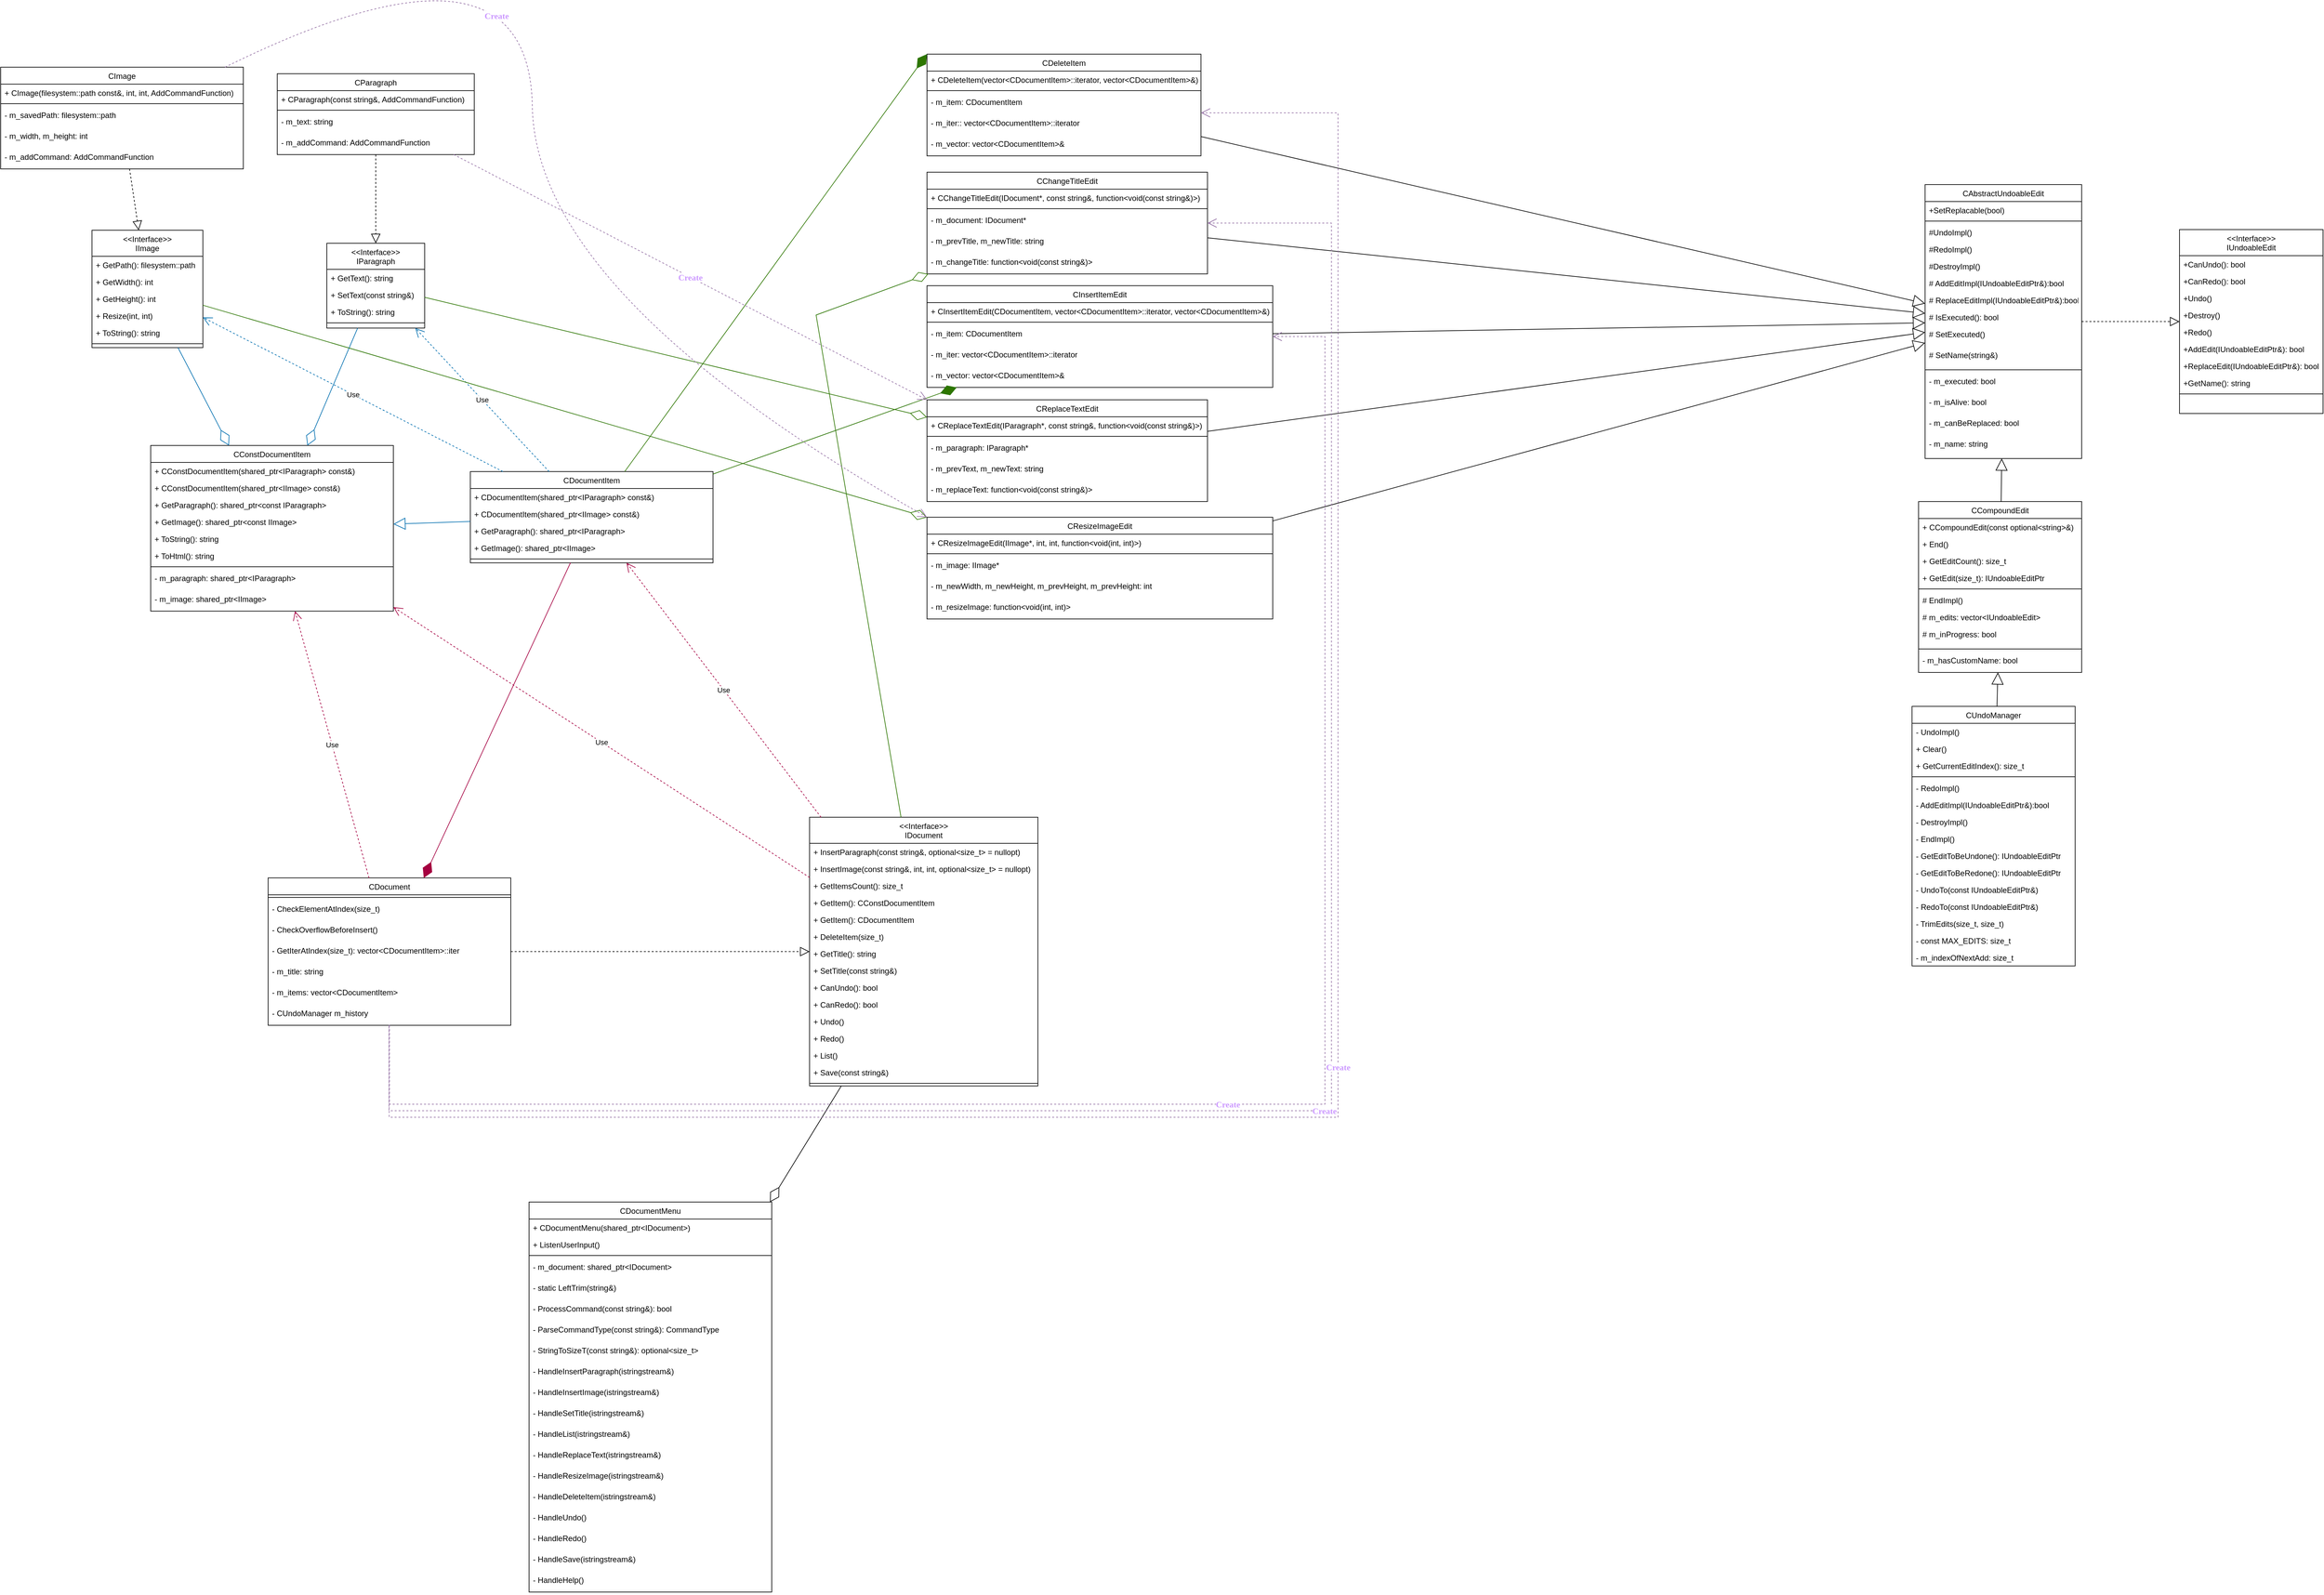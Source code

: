 <mxfile version="22.0.2" type="device">
  <diagram id="C5RBs43oDa-KdzZeNtuy" name="Page-1">
    <mxGraphModel dx="-618" dy="2961" grid="1" gridSize="10" guides="1" tooltips="1" connect="1" arrows="1" fold="1" page="1" pageScale="1" pageWidth="827" pageHeight="1169" math="0" shadow="0">
      <root>
        <mxCell id="WIyWlLk6GJQsqaUBKTNV-0" />
        <mxCell id="WIyWlLk6GJQsqaUBKTNV-1" parent="WIyWlLk6GJQsqaUBKTNV-0" />
        <mxCell id="zkfFHV4jXpPFQw0GAbJ--17" value="&lt;&lt;Interface&gt;&gt;&#xa;IUndoableEdit" style="swimlane;fontStyle=0;align=center;verticalAlign=top;childLayout=stackLayout;horizontal=1;startSize=40;horizontalStack=0;resizeParent=1;resizeLast=0;collapsible=1;marginBottom=0;rounded=0;shadow=0;strokeWidth=1;" parent="WIyWlLk6GJQsqaUBKTNV-1" vertex="1">
          <mxGeometry x="5240" y="-821" width="220" height="282" as="geometry">
            <mxRectangle x="550" y="140" width="160" height="26" as="alternateBounds" />
          </mxGeometry>
        </mxCell>
        <mxCell id="zkfFHV4jXpPFQw0GAbJ--22" value="+CanUndo(): bool" style="text;align=left;verticalAlign=top;spacingLeft=4;spacingRight=4;overflow=hidden;rotatable=0;points=[[0,0.5],[1,0.5]];portConstraint=eastwest;rounded=0;shadow=0;html=0;" parent="zkfFHV4jXpPFQw0GAbJ--17" vertex="1">
          <mxGeometry y="40" width="220" height="26" as="geometry" />
        </mxCell>
        <mxCell id="ZvoWuhFbW9KtnkHt9HAS-57" value="+CanRedo(): bool" style="text;align=left;verticalAlign=top;spacingLeft=4;spacingRight=4;overflow=hidden;rotatable=0;points=[[0,0.5],[1,0.5]];portConstraint=eastwest;rounded=0;shadow=0;html=0;" parent="zkfFHV4jXpPFQw0GAbJ--17" vertex="1">
          <mxGeometry y="66" width="220" height="26" as="geometry" />
        </mxCell>
        <mxCell id="ZvoWuhFbW9KtnkHt9HAS-58" value="+Undo()" style="text;align=left;verticalAlign=top;spacingLeft=4;spacingRight=4;overflow=hidden;rotatable=0;points=[[0,0.5],[1,0.5]];portConstraint=eastwest;rounded=0;shadow=0;html=0;" parent="zkfFHV4jXpPFQw0GAbJ--17" vertex="1">
          <mxGeometry y="92" width="220" height="26" as="geometry" />
        </mxCell>
        <mxCell id="ZvoWuhFbW9KtnkHt9HAS-60" value="+Destroy()" style="text;align=left;verticalAlign=top;spacingLeft=4;spacingRight=4;overflow=hidden;rotatable=0;points=[[0,0.5],[1,0.5]];portConstraint=eastwest;rounded=0;shadow=0;html=0;" parent="zkfFHV4jXpPFQw0GAbJ--17" vertex="1">
          <mxGeometry y="118" width="220" height="26" as="geometry" />
        </mxCell>
        <mxCell id="ZvoWuhFbW9KtnkHt9HAS-59" value="+Redo()" style="text;align=left;verticalAlign=top;spacingLeft=4;spacingRight=4;overflow=hidden;rotatable=0;points=[[0,0.5],[1,0.5]];portConstraint=eastwest;rounded=0;shadow=0;html=0;" parent="zkfFHV4jXpPFQw0GAbJ--17" vertex="1">
          <mxGeometry y="144" width="220" height="26" as="geometry" />
        </mxCell>
        <mxCell id="ZvoWuhFbW9KtnkHt9HAS-61" value="+AddEdit(IUndoableEditPtr&amp;): bool" style="text;align=left;verticalAlign=top;spacingLeft=4;spacingRight=4;overflow=hidden;rotatable=0;points=[[0,0.5],[1,0.5]];portConstraint=eastwest;rounded=0;shadow=0;html=0;" parent="zkfFHV4jXpPFQw0GAbJ--17" vertex="1">
          <mxGeometry y="170" width="220" height="26" as="geometry" />
        </mxCell>
        <mxCell id="ZvoWuhFbW9KtnkHt9HAS-62" value="+ReplaceEdit(IUndoableEditPtr&amp;): bool" style="text;align=left;verticalAlign=top;spacingLeft=4;spacingRight=4;overflow=hidden;rotatable=0;points=[[0,0.5],[1,0.5]];portConstraint=eastwest;rounded=0;shadow=0;html=0;" parent="zkfFHV4jXpPFQw0GAbJ--17" vertex="1">
          <mxGeometry y="196" width="220" height="26" as="geometry" />
        </mxCell>
        <mxCell id="ZvoWuhFbW9KtnkHt9HAS-63" value="+GetName(): string" style="text;align=left;verticalAlign=top;spacingLeft=4;spacingRight=4;overflow=hidden;rotatable=0;points=[[0,0.5],[1,0.5]];portConstraint=eastwest;rounded=0;shadow=0;html=0;" parent="zkfFHV4jXpPFQw0GAbJ--17" vertex="1">
          <mxGeometry y="222" width="220" height="26" as="geometry" />
        </mxCell>
        <mxCell id="zkfFHV4jXpPFQw0GAbJ--23" value="" style="line;html=1;strokeWidth=1;align=left;verticalAlign=middle;spacingTop=-1;spacingLeft=3;spacingRight=3;rotatable=0;labelPosition=right;points=[];portConstraint=eastwest;" parent="zkfFHV4jXpPFQw0GAbJ--17" vertex="1">
          <mxGeometry y="248" width="220" height="8" as="geometry" />
        </mxCell>
        <mxCell id="ZvoWuhFbW9KtnkHt9HAS-53" value="CAbstractUndoableEdit" style="swimlane;fontStyle=0;align=center;verticalAlign=top;childLayout=stackLayout;horizontal=1;startSize=26;horizontalStack=0;resizeParent=1;resizeLast=0;collapsible=1;marginBottom=0;rounded=0;shadow=0;strokeWidth=1;" parent="WIyWlLk6GJQsqaUBKTNV-1" vertex="1">
          <mxGeometry x="4850" y="-890" width="240" height="420" as="geometry">
            <mxRectangle x="550" y="140" width="160" height="26" as="alternateBounds" />
          </mxGeometry>
        </mxCell>
        <mxCell id="ZvoWuhFbW9KtnkHt9HAS-76" value="+SetReplacable(bool)" style="text;align=left;verticalAlign=top;spacingLeft=4;spacingRight=4;overflow=hidden;rotatable=0;points=[[0,0.5],[1,0.5]];portConstraint=eastwest;rounded=0;shadow=0;html=0;" parent="ZvoWuhFbW9KtnkHt9HAS-53" vertex="1">
          <mxGeometry y="26" width="240" height="26" as="geometry" />
        </mxCell>
        <mxCell id="ZvoWuhFbW9KtnkHt9HAS-55" value="" style="line;html=1;strokeWidth=1;align=left;verticalAlign=middle;spacingTop=-1;spacingLeft=3;spacingRight=3;rotatable=0;labelPosition=right;points=[];portConstraint=eastwest;" parent="ZvoWuhFbW9KtnkHt9HAS-53" vertex="1">
          <mxGeometry y="52" width="240" height="8" as="geometry" />
        </mxCell>
        <mxCell id="ZvoWuhFbW9KtnkHt9HAS-78" value="#UndoImpl()" style="text;align=left;verticalAlign=top;spacingLeft=4;spacingRight=4;overflow=hidden;rotatable=0;points=[[0,0.5],[1,0.5]];portConstraint=eastwest;rounded=0;shadow=0;html=0;" parent="ZvoWuhFbW9KtnkHt9HAS-53" vertex="1">
          <mxGeometry y="60" width="240" height="26" as="geometry" />
        </mxCell>
        <mxCell id="ZvoWuhFbW9KtnkHt9HAS-79" value="#RedoImpl()" style="text;align=left;verticalAlign=top;spacingLeft=4;spacingRight=4;overflow=hidden;rotatable=0;points=[[0,0.5],[1,0.5]];portConstraint=eastwest;rounded=0;shadow=0;html=0;" parent="ZvoWuhFbW9KtnkHt9HAS-53" vertex="1">
          <mxGeometry y="86" width="240" height="26" as="geometry" />
        </mxCell>
        <mxCell id="ZvoWuhFbW9KtnkHt9HAS-80" value="#DestroyImpl()" style="text;align=left;verticalAlign=top;spacingLeft=4;spacingRight=4;overflow=hidden;rotatable=0;points=[[0,0.5],[1,0.5]];portConstraint=eastwest;rounded=0;shadow=0;html=0;" parent="ZvoWuhFbW9KtnkHt9HAS-53" vertex="1">
          <mxGeometry y="112" width="240" height="26" as="geometry" />
        </mxCell>
        <mxCell id="ZvoWuhFbW9KtnkHt9HAS-81" value="# AddEditImpl(IUndoableEditPtr&amp;):bool" style="text;align=left;verticalAlign=top;spacingLeft=4;spacingRight=4;overflow=hidden;rotatable=0;points=[[0,0.5],[1,0.5]];portConstraint=eastwest;rounded=0;shadow=0;html=0;" parent="ZvoWuhFbW9KtnkHt9HAS-53" vertex="1">
          <mxGeometry y="138" width="240" height="26" as="geometry" />
        </mxCell>
        <mxCell id="ZvoWuhFbW9KtnkHt9HAS-82" value="# ReplaceEditImpl(IUndoableEditPtr&amp;):bool" style="text;align=left;verticalAlign=top;spacingLeft=4;spacingRight=4;overflow=hidden;rotatable=0;points=[[0,0.5],[1,0.5]];portConstraint=eastwest;rounded=0;shadow=0;html=0;" parent="ZvoWuhFbW9KtnkHt9HAS-53" vertex="1">
          <mxGeometry y="164" width="240" height="26" as="geometry" />
        </mxCell>
        <mxCell id="ZvoWuhFbW9KtnkHt9HAS-83" value="# IsExecuted(): bool" style="text;align=left;verticalAlign=top;spacingLeft=4;spacingRight=4;overflow=hidden;rotatable=0;points=[[0,0.5],[1,0.5]];portConstraint=eastwest;rounded=0;shadow=0;html=0;" parent="ZvoWuhFbW9KtnkHt9HAS-53" vertex="1">
          <mxGeometry y="190" width="240" height="26" as="geometry" />
        </mxCell>
        <mxCell id="ZvoWuhFbW9KtnkHt9HAS-84" value="# SetExecuted()" style="text;align=left;verticalAlign=top;spacingLeft=4;spacingRight=4;overflow=hidden;rotatable=0;points=[[0,0.5],[1,0.5]];portConstraint=eastwest;rounded=0;shadow=0;html=0;" parent="ZvoWuhFbW9KtnkHt9HAS-53" vertex="1">
          <mxGeometry y="216" width="240" height="32" as="geometry" />
        </mxCell>
        <mxCell id="ZvoWuhFbW9KtnkHt9HAS-85" value="# SetName(string&amp;)" style="text;align=left;verticalAlign=top;spacingLeft=4;spacingRight=4;overflow=hidden;rotatable=0;points=[[0,0.5],[1,0.5]];portConstraint=eastwest;rounded=0;shadow=0;html=0;" parent="ZvoWuhFbW9KtnkHt9HAS-53" vertex="1">
          <mxGeometry y="248" width="240" height="32" as="geometry" />
        </mxCell>
        <mxCell id="ZvoWuhFbW9KtnkHt9HAS-86" value="" style="line;html=1;strokeWidth=1;align=left;verticalAlign=middle;spacingTop=-1;spacingLeft=3;spacingRight=3;rotatable=0;labelPosition=right;points=[];portConstraint=eastwest;" parent="ZvoWuhFbW9KtnkHt9HAS-53" vertex="1">
          <mxGeometry y="280" width="240" height="8" as="geometry" />
        </mxCell>
        <mxCell id="ZvoWuhFbW9KtnkHt9HAS-87" value="- m_executed: bool" style="text;align=left;verticalAlign=top;spacingLeft=4;spacingRight=4;overflow=hidden;rotatable=0;points=[[0,0.5],[1,0.5]];portConstraint=eastwest;rounded=0;shadow=0;html=0;" parent="ZvoWuhFbW9KtnkHt9HAS-53" vertex="1">
          <mxGeometry y="288" width="240" height="32" as="geometry" />
        </mxCell>
        <mxCell id="ZvoWuhFbW9KtnkHt9HAS-88" value="- m_isAlive: bool" style="text;align=left;verticalAlign=top;spacingLeft=4;spacingRight=4;overflow=hidden;rotatable=0;points=[[0,0.5],[1,0.5]];portConstraint=eastwest;rounded=0;shadow=0;html=0;" parent="ZvoWuhFbW9KtnkHt9HAS-53" vertex="1">
          <mxGeometry y="320" width="240" height="32" as="geometry" />
        </mxCell>
        <mxCell id="ZvoWuhFbW9KtnkHt9HAS-89" value="- m_canBeReplaced: bool" style="text;align=left;verticalAlign=top;spacingLeft=4;spacingRight=4;overflow=hidden;rotatable=0;points=[[0,0.5],[1,0.5]];portConstraint=eastwest;rounded=0;shadow=0;html=0;" parent="ZvoWuhFbW9KtnkHt9HAS-53" vertex="1">
          <mxGeometry y="352" width="240" height="32" as="geometry" />
        </mxCell>
        <mxCell id="ZvoWuhFbW9KtnkHt9HAS-90" value="- m_name: string" style="text;align=left;verticalAlign=top;spacingLeft=4;spacingRight=4;overflow=hidden;rotatable=0;points=[[0,0.5],[1,0.5]];portConstraint=eastwest;rounded=0;shadow=0;html=0;" parent="ZvoWuhFbW9KtnkHt9HAS-53" vertex="1">
          <mxGeometry y="384" width="240" height="32" as="geometry" />
        </mxCell>
        <mxCell id="ZvoWuhFbW9KtnkHt9HAS-65" value="" style="endArrow=block;dashed=1;endFill=0;endSize=12;html=1;rounded=0;" parent="WIyWlLk6GJQsqaUBKTNV-1" source="ZvoWuhFbW9KtnkHt9HAS-53" target="zkfFHV4jXpPFQw0GAbJ--17" edge="1">
          <mxGeometry width="160" relative="1" as="geometry">
            <mxPoint x="4060" y="-780" as="sourcePoint" />
            <mxPoint x="4220" y="-780" as="targetPoint" />
          </mxGeometry>
        </mxCell>
        <mxCell id="ZvoWuhFbW9KtnkHt9HAS-66" value="CChangeTitleEdit" style="swimlane;fontStyle=0;align=center;verticalAlign=top;childLayout=stackLayout;horizontal=1;startSize=26;horizontalStack=0;resizeParent=1;resizeLast=0;collapsible=1;marginBottom=0;rounded=0;shadow=0;strokeWidth=1;" parent="WIyWlLk6GJQsqaUBKTNV-1" vertex="1">
          <mxGeometry x="3320" y="-909" width="430" height="156" as="geometry">
            <mxRectangle x="550" y="140" width="160" height="26" as="alternateBounds" />
          </mxGeometry>
        </mxCell>
        <mxCell id="ZvoWuhFbW9KtnkHt9HAS-67" value="+ CChangeTitleEdit(IDocument*, const string&amp;, function&lt;void(const string&amp;)&gt;)" style="text;align=left;verticalAlign=top;spacingLeft=4;spacingRight=4;overflow=hidden;rotatable=0;points=[[0,0.5],[1,0.5]];portConstraint=eastwest;rounded=0;shadow=0;html=0;" parent="ZvoWuhFbW9KtnkHt9HAS-66" vertex="1">
          <mxGeometry y="26" width="430" height="26" as="geometry" />
        </mxCell>
        <mxCell id="ZvoWuhFbW9KtnkHt9HAS-69" value="" style="line;html=1;strokeWidth=1;align=left;verticalAlign=middle;spacingTop=-1;spacingLeft=3;spacingRight=3;rotatable=0;labelPosition=right;points=[];portConstraint=eastwest;" parent="ZvoWuhFbW9KtnkHt9HAS-66" vertex="1">
          <mxGeometry y="52" width="430" height="8" as="geometry" />
        </mxCell>
        <mxCell id="ZvoWuhFbW9KtnkHt9HAS-139" value="- m_document: IDocument*" style="text;align=left;verticalAlign=top;spacingLeft=4;spacingRight=4;overflow=hidden;rotatable=0;points=[[0,0.5],[1,0.5]];portConstraint=eastwest;rounded=0;shadow=0;html=0;" parent="ZvoWuhFbW9KtnkHt9HAS-66" vertex="1">
          <mxGeometry y="60" width="430" height="32" as="geometry" />
        </mxCell>
        <mxCell id="ZvoWuhFbW9KtnkHt9HAS-140" value="- m_prevTitle, m_newTitle: string" style="text;align=left;verticalAlign=top;spacingLeft=4;spacingRight=4;overflow=hidden;rotatable=0;points=[[0,0.5],[1,0.5]];portConstraint=eastwest;rounded=0;shadow=0;html=0;" parent="ZvoWuhFbW9KtnkHt9HAS-66" vertex="1">
          <mxGeometry y="92" width="430" height="32" as="geometry" />
        </mxCell>
        <mxCell id="ZvoWuhFbW9KtnkHt9HAS-166" value="- m_changeTitle: function&lt;void(const string&amp;)&gt;" style="text;align=left;verticalAlign=top;spacingLeft=4;spacingRight=4;overflow=hidden;rotatable=0;points=[[0,0.5],[1,0.5]];portConstraint=eastwest;rounded=0;shadow=0;html=0;" parent="ZvoWuhFbW9KtnkHt9HAS-66" vertex="1">
          <mxGeometry y="124" width="430" height="32" as="geometry" />
        </mxCell>
        <mxCell id="ZvoWuhFbW9KtnkHt9HAS-91" value="CCompoundEdit" style="swimlane;fontStyle=0;align=center;verticalAlign=top;childLayout=stackLayout;horizontal=1;startSize=26;horizontalStack=0;resizeParent=1;resizeLast=0;collapsible=1;marginBottom=0;rounded=0;shadow=0;strokeWidth=1;" parent="WIyWlLk6GJQsqaUBKTNV-1" vertex="1">
          <mxGeometry x="4840" y="-404" width="250" height="262" as="geometry">
            <mxRectangle x="550" y="140" width="160" height="26" as="alternateBounds" />
          </mxGeometry>
        </mxCell>
        <mxCell id="ZvoWuhFbW9KtnkHt9HAS-92" value="+ CCompoundEdit(const optional&lt;string&gt;&amp;)" style="text;align=left;verticalAlign=top;spacingLeft=4;spacingRight=4;overflow=hidden;rotatable=0;points=[[0,0.5],[1,0.5]];portConstraint=eastwest;rounded=0;shadow=0;html=0;" parent="ZvoWuhFbW9KtnkHt9HAS-91" vertex="1">
          <mxGeometry y="26" width="250" height="26" as="geometry" />
        </mxCell>
        <mxCell id="ZvoWuhFbW9KtnkHt9HAS-93" value="+ End()" style="text;align=left;verticalAlign=top;spacingLeft=4;spacingRight=4;overflow=hidden;rotatable=0;points=[[0,0.5],[1,0.5]];portConstraint=eastwest;rounded=0;shadow=0;html=0;" parent="ZvoWuhFbW9KtnkHt9HAS-91" vertex="1">
          <mxGeometry y="52" width="250" height="26" as="geometry" />
        </mxCell>
        <mxCell id="ZvoWuhFbW9KtnkHt9HAS-94" value="+ GetEditCount(): size_t" style="text;align=left;verticalAlign=top;spacingLeft=4;spacingRight=4;overflow=hidden;rotatable=0;points=[[0,0.5],[1,0.5]];portConstraint=eastwest;rounded=0;shadow=0;html=0;" parent="ZvoWuhFbW9KtnkHt9HAS-91" vertex="1">
          <mxGeometry y="78" width="250" height="26" as="geometry" />
        </mxCell>
        <mxCell id="ZvoWuhFbW9KtnkHt9HAS-95" value="+ GetEdit(size_t): IUndoableEditPtr" style="text;align=left;verticalAlign=top;spacingLeft=4;spacingRight=4;overflow=hidden;rotatable=0;points=[[0,0.5],[1,0.5]];portConstraint=eastwest;rounded=0;shadow=0;html=0;" parent="ZvoWuhFbW9KtnkHt9HAS-91" vertex="1">
          <mxGeometry y="104" width="250" height="26" as="geometry" />
        </mxCell>
        <mxCell id="ZvoWuhFbW9KtnkHt9HAS-100" value="" style="line;html=1;strokeWidth=1;align=left;verticalAlign=middle;spacingTop=-1;spacingLeft=3;spacingRight=3;rotatable=0;labelPosition=right;points=[];portConstraint=eastwest;" parent="ZvoWuhFbW9KtnkHt9HAS-91" vertex="1">
          <mxGeometry y="130" width="250" height="8" as="geometry" />
        </mxCell>
        <mxCell id="ZvoWuhFbW9KtnkHt9HAS-101" value="# EndImpl()" style="text;align=left;verticalAlign=top;spacingLeft=4;spacingRight=4;overflow=hidden;rotatable=0;points=[[0,0.5],[1,0.5]];portConstraint=eastwest;rounded=0;shadow=0;html=0;" parent="ZvoWuhFbW9KtnkHt9HAS-91" vertex="1">
          <mxGeometry y="138" width="250" height="26" as="geometry" />
        </mxCell>
        <mxCell id="ZvoWuhFbW9KtnkHt9HAS-106" value="# m_edits: vector&lt;IUndoableEdit&gt;" style="text;align=left;verticalAlign=top;spacingLeft=4;spacingRight=4;overflow=hidden;rotatable=0;points=[[0,0.5],[1,0.5]];portConstraint=eastwest;rounded=0;shadow=0;html=0;" parent="ZvoWuhFbW9KtnkHt9HAS-91" vertex="1">
          <mxGeometry y="164" width="250" height="26" as="geometry" />
        </mxCell>
        <mxCell id="ZvoWuhFbW9KtnkHt9HAS-108" value="# m_inProgress: bool" style="text;align=left;verticalAlign=top;spacingLeft=4;spacingRight=4;overflow=hidden;rotatable=0;points=[[0,0.5],[1,0.5]];portConstraint=eastwest;rounded=0;shadow=0;html=0;" parent="ZvoWuhFbW9KtnkHt9HAS-91" vertex="1">
          <mxGeometry y="190" width="250" height="32" as="geometry" />
        </mxCell>
        <mxCell id="ZvoWuhFbW9KtnkHt9HAS-109" value="" style="line;html=1;strokeWidth=1;align=left;verticalAlign=middle;spacingTop=-1;spacingLeft=3;spacingRight=3;rotatable=0;labelPosition=right;points=[];portConstraint=eastwest;" parent="ZvoWuhFbW9KtnkHt9HAS-91" vertex="1">
          <mxGeometry y="222" width="250" height="8" as="geometry" />
        </mxCell>
        <mxCell id="ZvoWuhFbW9KtnkHt9HAS-110" value="- m_hasCustomName: bool" style="text;align=left;verticalAlign=top;spacingLeft=4;spacingRight=4;overflow=hidden;rotatable=0;points=[[0,0.5],[1,0.5]];portConstraint=eastwest;rounded=0;shadow=0;html=0;" parent="ZvoWuhFbW9KtnkHt9HAS-91" vertex="1">
          <mxGeometry y="230" width="250" height="32" as="geometry" />
        </mxCell>
        <mxCell id="ZvoWuhFbW9KtnkHt9HAS-114" value="CUndoManager" style="swimlane;fontStyle=0;align=center;verticalAlign=top;childLayout=stackLayout;horizontal=1;startSize=26;horizontalStack=0;resizeParent=1;resizeLast=0;collapsible=1;marginBottom=0;rounded=0;shadow=0;strokeWidth=1;" parent="WIyWlLk6GJQsqaUBKTNV-1" vertex="1">
          <mxGeometry x="4830" y="-90" width="250" height="398" as="geometry">
            <mxRectangle x="550" y="140" width="160" height="26" as="alternateBounds" />
          </mxGeometry>
        </mxCell>
        <mxCell id="ZvoWuhFbW9KtnkHt9HAS-127" value="- UndoImpl()" style="text;align=left;verticalAlign=top;spacingLeft=4;spacingRight=4;overflow=hidden;rotatable=0;points=[[0,0.5],[1,0.5]];portConstraint=eastwest;rounded=0;shadow=0;html=0;" parent="ZvoWuhFbW9KtnkHt9HAS-114" vertex="1">
          <mxGeometry y="26" width="250" height="26" as="geometry" />
        </mxCell>
        <mxCell id="ZvoWuhFbW9KtnkHt9HAS-116" value="+ Clear()" style="text;align=left;verticalAlign=top;spacingLeft=4;spacingRight=4;overflow=hidden;rotatable=0;points=[[0,0.5],[1,0.5]];portConstraint=eastwest;rounded=0;shadow=0;html=0;" parent="ZvoWuhFbW9KtnkHt9HAS-114" vertex="1">
          <mxGeometry y="52" width="250" height="26" as="geometry" />
        </mxCell>
        <mxCell id="ZvoWuhFbW9KtnkHt9HAS-115" value="+ GetCurrentEditIndex(): size_t" style="text;align=left;verticalAlign=top;spacingLeft=4;spacingRight=4;overflow=hidden;rotatable=0;points=[[0,0.5],[1,0.5]];portConstraint=eastwest;rounded=0;shadow=0;html=0;" parent="ZvoWuhFbW9KtnkHt9HAS-114" vertex="1">
          <mxGeometry y="78" width="250" height="26" as="geometry" />
        </mxCell>
        <mxCell id="ZvoWuhFbW9KtnkHt9HAS-123" value="" style="line;html=1;strokeWidth=1;align=left;verticalAlign=middle;spacingTop=-1;spacingLeft=3;spacingRight=3;rotatable=0;labelPosition=right;points=[];portConstraint=eastwest;" parent="ZvoWuhFbW9KtnkHt9HAS-114" vertex="1">
          <mxGeometry y="104" width="250" height="8" as="geometry" />
        </mxCell>
        <mxCell id="ZvoWuhFbW9KtnkHt9HAS-128" value="- RedoImpl()" style="text;align=left;verticalAlign=top;spacingLeft=4;spacingRight=4;overflow=hidden;rotatable=0;points=[[0,0.5],[1,0.5]];portConstraint=eastwest;rounded=0;shadow=0;html=0;" parent="ZvoWuhFbW9KtnkHt9HAS-114" vertex="1">
          <mxGeometry y="112" width="250" height="26" as="geometry" />
        </mxCell>
        <mxCell id="ZvoWuhFbW9KtnkHt9HAS-130" value="- AddEditImpl(IUndoableEditPtr&amp;):bool" style="text;align=left;verticalAlign=top;spacingLeft=4;spacingRight=4;overflow=hidden;rotatable=0;points=[[0,0.5],[1,0.5]];portConstraint=eastwest;rounded=0;shadow=0;html=0;" parent="ZvoWuhFbW9KtnkHt9HAS-114" vertex="1">
          <mxGeometry y="138" width="250" height="26" as="geometry" />
        </mxCell>
        <mxCell id="ZvoWuhFbW9KtnkHt9HAS-129" value="- DestroyImpl()" style="text;align=left;verticalAlign=top;spacingLeft=4;spacingRight=4;overflow=hidden;rotatable=0;points=[[0,0.5],[1,0.5]];portConstraint=eastwest;rounded=0;shadow=0;html=0;" parent="ZvoWuhFbW9KtnkHt9HAS-114" vertex="1">
          <mxGeometry y="164" width="250" height="26" as="geometry" />
        </mxCell>
        <mxCell id="ZvoWuhFbW9KtnkHt9HAS-131" value="- EndImpl()" style="text;align=left;verticalAlign=top;spacingLeft=4;spacingRight=4;overflow=hidden;rotatable=0;points=[[0,0.5],[1,0.5]];portConstraint=eastwest;rounded=0;shadow=0;html=0;" parent="ZvoWuhFbW9KtnkHt9HAS-114" vertex="1">
          <mxGeometry y="190" width="250" height="26" as="geometry" />
        </mxCell>
        <mxCell id="ZvoWuhFbW9KtnkHt9HAS-132" value="- GetEditToBeUndone(): IUndoableEditPtr" style="text;align=left;verticalAlign=top;spacingLeft=4;spacingRight=4;overflow=hidden;rotatable=0;points=[[0,0.5],[1,0.5]];portConstraint=eastwest;rounded=0;shadow=0;html=0;" parent="ZvoWuhFbW9KtnkHt9HAS-114" vertex="1">
          <mxGeometry y="216" width="250" height="26" as="geometry" />
        </mxCell>
        <mxCell id="ZvoWuhFbW9KtnkHt9HAS-133" value="- GetEditToBeRedone(): IUndoableEditPtr" style="text;align=left;verticalAlign=top;spacingLeft=4;spacingRight=4;overflow=hidden;rotatable=0;points=[[0,0.5],[1,0.5]];portConstraint=eastwest;rounded=0;shadow=0;html=0;" parent="ZvoWuhFbW9KtnkHt9HAS-114" vertex="1">
          <mxGeometry y="242" width="250" height="26" as="geometry" />
        </mxCell>
        <mxCell id="ZvoWuhFbW9KtnkHt9HAS-134" value="- UndoTo(const IUndoableEditPtr&amp;)" style="text;align=left;verticalAlign=top;spacingLeft=4;spacingRight=4;overflow=hidden;rotatable=0;points=[[0,0.5],[1,0.5]];portConstraint=eastwest;rounded=0;shadow=0;html=0;" parent="ZvoWuhFbW9KtnkHt9HAS-114" vertex="1">
          <mxGeometry y="268" width="250" height="26" as="geometry" />
        </mxCell>
        <mxCell id="ZvoWuhFbW9KtnkHt9HAS-135" value="- RedoTo(const IUndoableEditPtr&amp;)" style="text;align=left;verticalAlign=top;spacingLeft=4;spacingRight=4;overflow=hidden;rotatable=0;points=[[0,0.5],[1,0.5]];portConstraint=eastwest;rounded=0;shadow=0;html=0;" parent="ZvoWuhFbW9KtnkHt9HAS-114" vertex="1">
          <mxGeometry y="294" width="250" height="26" as="geometry" />
        </mxCell>
        <mxCell id="ZvoWuhFbW9KtnkHt9HAS-136" value="- TrimEdits(size_t, size_t)" style="text;align=left;verticalAlign=top;spacingLeft=4;spacingRight=4;overflow=hidden;rotatable=0;points=[[0,0.5],[1,0.5]];portConstraint=eastwest;rounded=0;shadow=0;html=0;" parent="ZvoWuhFbW9KtnkHt9HAS-114" vertex="1">
          <mxGeometry y="320" width="250" height="26" as="geometry" />
        </mxCell>
        <mxCell id="ZvoWuhFbW9KtnkHt9HAS-137" value="- const MAX_EDITS: size_t" style="text;align=left;verticalAlign=top;spacingLeft=4;spacingRight=4;overflow=hidden;rotatable=0;points=[[0,0.5],[1,0.5]];portConstraint=eastwest;rounded=0;shadow=0;html=0;" parent="ZvoWuhFbW9KtnkHt9HAS-114" vertex="1">
          <mxGeometry y="346" width="250" height="26" as="geometry" />
        </mxCell>
        <mxCell id="ZvoWuhFbW9KtnkHt9HAS-138" value="- m_indexOfNextAdd: size_t" style="text;align=left;verticalAlign=top;spacingLeft=4;spacingRight=4;overflow=hidden;rotatable=0;points=[[0,0.5],[1,0.5]];portConstraint=eastwest;rounded=0;shadow=0;html=0;" parent="ZvoWuhFbW9KtnkHt9HAS-114" vertex="1">
          <mxGeometry y="372" width="250" height="26" as="geometry" />
        </mxCell>
        <mxCell id="ZvoWuhFbW9KtnkHt9HAS-125" value="" style="endArrow=block;endSize=16;endFill=0;html=1;rounded=0;" parent="WIyWlLk6GJQsqaUBKTNV-1" source="ZvoWuhFbW9KtnkHt9HAS-91" target="ZvoWuhFbW9KtnkHt9HAS-53" edge="1">
          <mxGeometry width="160" relative="1" as="geometry">
            <mxPoint x="5521.0" y="120" as="sourcePoint" />
            <mxPoint x="5681" y="208.5" as="targetPoint" />
          </mxGeometry>
        </mxCell>
        <mxCell id="ZvoWuhFbW9KtnkHt9HAS-126" value="" style="endArrow=block;endSize=16;endFill=0;html=1;rounded=0;" parent="WIyWlLk6GJQsqaUBKTNV-1" source="ZvoWuhFbW9KtnkHt9HAS-114" target="ZvoWuhFbW9KtnkHt9HAS-91" edge="1">
          <mxGeometry width="160" relative="1" as="geometry">
            <mxPoint x="3690" y="-654" as="sourcePoint" />
            <mxPoint x="3930.0" y="-662" as="targetPoint" />
          </mxGeometry>
        </mxCell>
        <mxCell id="ZvoWuhFbW9KtnkHt9HAS-141" value="CReplaceTextEdit" style="swimlane;fontStyle=0;align=center;verticalAlign=top;childLayout=stackLayout;horizontal=1;startSize=26;horizontalStack=0;resizeParent=1;resizeLast=0;collapsible=1;marginBottom=0;rounded=0;shadow=0;strokeWidth=1;" parent="WIyWlLk6GJQsqaUBKTNV-1" vertex="1">
          <mxGeometry x="3320" y="-560" width="430" height="156" as="geometry">
            <mxRectangle x="550" y="140" width="160" height="26" as="alternateBounds" />
          </mxGeometry>
        </mxCell>
        <mxCell id="ZvoWuhFbW9KtnkHt9HAS-142" value="+ CReplaceTextEdit(IParagraph*, const string&amp;, function&lt;void(const string&amp;)&gt;)" style="text;align=left;verticalAlign=top;spacingLeft=4;spacingRight=4;overflow=hidden;rotatable=0;points=[[0,0.5],[1,0.5]];portConstraint=eastwest;rounded=0;shadow=0;html=0;" parent="ZvoWuhFbW9KtnkHt9HAS-141" vertex="1">
          <mxGeometry y="26" width="430" height="26" as="geometry" />
        </mxCell>
        <mxCell id="ZvoWuhFbW9KtnkHt9HAS-144" value="" style="line;html=1;strokeWidth=1;align=left;verticalAlign=middle;spacingTop=-1;spacingLeft=3;spacingRight=3;rotatable=0;labelPosition=right;points=[];portConstraint=eastwest;" parent="ZvoWuhFbW9KtnkHt9HAS-141" vertex="1">
          <mxGeometry y="52" width="430" height="8" as="geometry" />
        </mxCell>
        <mxCell id="ZvoWuhFbW9KtnkHt9HAS-145" value="- m_paragraph: IParagraph*" style="text;align=left;verticalAlign=top;spacingLeft=4;spacingRight=4;overflow=hidden;rotatable=0;points=[[0,0.5],[1,0.5]];portConstraint=eastwest;rounded=0;shadow=0;html=0;" parent="ZvoWuhFbW9KtnkHt9HAS-141" vertex="1">
          <mxGeometry y="60" width="430" height="32" as="geometry" />
        </mxCell>
        <mxCell id="ZvoWuhFbW9KtnkHt9HAS-146" value="- m_prevText, m_newText: string" style="text;align=left;verticalAlign=top;spacingLeft=4;spacingRight=4;overflow=hidden;rotatable=0;points=[[0,0.5],[1,0.5]];portConstraint=eastwest;rounded=0;shadow=0;html=0;" parent="ZvoWuhFbW9KtnkHt9HAS-141" vertex="1">
          <mxGeometry y="92" width="430" height="32" as="geometry" />
        </mxCell>
        <mxCell id="ZvoWuhFbW9KtnkHt9HAS-168" value="- m_replaceText: function&lt;void(const string&amp;)&gt;" style="text;align=left;verticalAlign=top;spacingLeft=4;spacingRight=4;overflow=hidden;rotatable=0;points=[[0,0.5],[1,0.5]];portConstraint=eastwest;rounded=0;shadow=0;html=0;" parent="ZvoWuhFbW9KtnkHt9HAS-141" vertex="1">
          <mxGeometry y="124" width="430" height="32" as="geometry" />
        </mxCell>
        <mxCell id="ZvoWuhFbW9KtnkHt9HAS-147" value="CDeleteItem" style="swimlane;fontStyle=0;align=center;verticalAlign=top;childLayout=stackLayout;horizontal=1;startSize=26;horizontalStack=0;resizeParent=1;resizeLast=0;collapsible=1;marginBottom=0;rounded=0;shadow=0;strokeWidth=1;" parent="WIyWlLk6GJQsqaUBKTNV-1" vertex="1">
          <mxGeometry x="3320" y="-1090" width="420" height="156" as="geometry">
            <mxRectangle x="550" y="140" width="160" height="26" as="alternateBounds" />
          </mxGeometry>
        </mxCell>
        <mxCell id="ZvoWuhFbW9KtnkHt9HAS-148" value="+ CDeleteItem(vector&lt;CDocumentItem&gt;::iterator, vector&lt;CDocumentItem&gt;&amp;)" style="text;align=left;verticalAlign=top;spacingLeft=4;spacingRight=4;overflow=hidden;rotatable=0;points=[[0,0.5],[1,0.5]];portConstraint=eastwest;rounded=0;shadow=0;html=0;" parent="ZvoWuhFbW9KtnkHt9HAS-147" vertex="1">
          <mxGeometry y="26" width="420" height="26" as="geometry" />
        </mxCell>
        <mxCell id="ZvoWuhFbW9KtnkHt9HAS-150" value="" style="line;html=1;strokeWidth=1;align=left;verticalAlign=middle;spacingTop=-1;spacingLeft=3;spacingRight=3;rotatable=0;labelPosition=right;points=[];portConstraint=eastwest;" parent="ZvoWuhFbW9KtnkHt9HAS-147" vertex="1">
          <mxGeometry y="52" width="420" height="8" as="geometry" />
        </mxCell>
        <mxCell id="ZvoWuhFbW9KtnkHt9HAS-151" value="- m_item: CDocumentItem" style="text;align=left;verticalAlign=top;spacingLeft=4;spacingRight=4;overflow=hidden;rotatable=0;points=[[0,0.5],[1,0.5]];portConstraint=eastwest;rounded=0;shadow=0;html=0;" parent="ZvoWuhFbW9KtnkHt9HAS-147" vertex="1">
          <mxGeometry y="60" width="420" height="32" as="geometry" />
        </mxCell>
        <mxCell id="ZvoWuhFbW9KtnkHt9HAS-152" value="- m_iter:: vector&lt;CDocumentItem&gt;::iterator" style="text;align=left;verticalAlign=top;spacingLeft=4;spacingRight=4;overflow=hidden;rotatable=0;points=[[0,0.5],[1,0.5]];portConstraint=eastwest;rounded=0;shadow=0;html=0;" parent="ZvoWuhFbW9KtnkHt9HAS-147" vertex="1">
          <mxGeometry y="92" width="420" height="32" as="geometry" />
        </mxCell>
        <mxCell id="ZvoWuhFbW9KtnkHt9HAS-170" value="- m_vector: vector&lt;CDocumentItem&gt;&amp;" style="text;align=left;verticalAlign=top;spacingLeft=4;spacingRight=4;overflow=hidden;rotatable=0;points=[[0,0.5],[1,0.5]];portConstraint=eastwest;rounded=0;shadow=0;html=0;" parent="ZvoWuhFbW9KtnkHt9HAS-147" vertex="1">
          <mxGeometry y="124" width="420" height="32" as="geometry" />
        </mxCell>
        <mxCell id="ZvoWuhFbW9KtnkHt9HAS-153" value="CResizeImageEdit" style="swimlane;fontStyle=0;align=center;verticalAlign=top;childLayout=stackLayout;horizontal=1;startSize=26;horizontalStack=0;resizeParent=1;resizeLast=0;collapsible=1;marginBottom=0;rounded=0;shadow=0;strokeWidth=1;" parent="WIyWlLk6GJQsqaUBKTNV-1" vertex="1">
          <mxGeometry x="3320" y="-380" width="530" height="156" as="geometry">
            <mxRectangle x="550" y="140" width="160" height="26" as="alternateBounds" />
          </mxGeometry>
        </mxCell>
        <mxCell id="ZvoWuhFbW9KtnkHt9HAS-154" value="+ CResizeImageEdit(IImage*, int, int, function&lt;void(int, int)&gt;)" style="text;align=left;verticalAlign=top;spacingLeft=4;spacingRight=4;overflow=hidden;rotatable=0;points=[[0,0.5],[1,0.5]];portConstraint=eastwest;rounded=0;shadow=0;html=0;" parent="ZvoWuhFbW9KtnkHt9HAS-153" vertex="1">
          <mxGeometry y="26" width="530" height="26" as="geometry" />
        </mxCell>
        <mxCell id="ZvoWuhFbW9KtnkHt9HAS-156" value="" style="line;html=1;strokeWidth=1;align=left;verticalAlign=middle;spacingTop=-1;spacingLeft=3;spacingRight=3;rotatable=0;labelPosition=right;points=[];portConstraint=eastwest;" parent="ZvoWuhFbW9KtnkHt9HAS-153" vertex="1">
          <mxGeometry y="52" width="530" height="8" as="geometry" />
        </mxCell>
        <mxCell id="ZvoWuhFbW9KtnkHt9HAS-157" value="- m_image: IImage*" style="text;align=left;verticalAlign=top;spacingLeft=4;spacingRight=4;overflow=hidden;rotatable=0;points=[[0,0.5],[1,0.5]];portConstraint=eastwest;rounded=0;shadow=0;html=0;" parent="ZvoWuhFbW9KtnkHt9HAS-153" vertex="1">
          <mxGeometry y="60" width="530" height="32" as="geometry" />
        </mxCell>
        <mxCell id="ZvoWuhFbW9KtnkHt9HAS-158" value="- m_newWidth, m_newHeight, m_prevHeight, m_prevHeight: int " style="text;align=left;verticalAlign=top;spacingLeft=4;spacingRight=4;overflow=hidden;rotatable=0;points=[[0,0.5],[1,0.5]];portConstraint=eastwest;rounded=0;shadow=0;html=0;" parent="ZvoWuhFbW9KtnkHt9HAS-153" vertex="1">
          <mxGeometry y="92" width="530" height="32" as="geometry" />
        </mxCell>
        <mxCell id="ZvoWuhFbW9KtnkHt9HAS-169" value="- m_resizeImage: function&lt;void(int, int)&gt;" style="text;align=left;verticalAlign=top;spacingLeft=4;spacingRight=4;overflow=hidden;rotatable=0;points=[[0,0.5],[1,0.5]];portConstraint=eastwest;rounded=0;shadow=0;html=0;" parent="ZvoWuhFbW9KtnkHt9HAS-153" vertex="1">
          <mxGeometry y="124" width="530" height="32" as="geometry" />
        </mxCell>
        <mxCell id="ZvoWuhFbW9KtnkHt9HAS-159" value="CInsertItemEdit" style="swimlane;fontStyle=0;align=center;verticalAlign=top;childLayout=stackLayout;horizontal=1;startSize=26;horizontalStack=0;resizeParent=1;resizeLast=0;collapsible=1;marginBottom=0;rounded=0;shadow=0;strokeWidth=1;" parent="WIyWlLk6GJQsqaUBKTNV-1" vertex="1">
          <mxGeometry x="3320" y="-735" width="530" height="156" as="geometry">
            <mxRectangle x="550" y="140" width="160" height="26" as="alternateBounds" />
          </mxGeometry>
        </mxCell>
        <mxCell id="ZvoWuhFbW9KtnkHt9HAS-160" value="+ CInsertItemEdit(CDocumentItem, vector&lt;CDocumentItem&gt;::iterator, vector&lt;CDocumentItem&gt;&amp;)" style="text;align=left;verticalAlign=top;spacingLeft=4;spacingRight=4;overflow=hidden;rotatable=0;points=[[0,0.5],[1,0.5]];portConstraint=eastwest;rounded=0;shadow=0;html=0;" parent="ZvoWuhFbW9KtnkHt9HAS-159" vertex="1">
          <mxGeometry y="26" width="530" height="26" as="geometry" />
        </mxCell>
        <mxCell id="ZvoWuhFbW9KtnkHt9HAS-162" value="" style="line;html=1;strokeWidth=1;align=left;verticalAlign=middle;spacingTop=-1;spacingLeft=3;spacingRight=3;rotatable=0;labelPosition=right;points=[];portConstraint=eastwest;" parent="ZvoWuhFbW9KtnkHt9HAS-159" vertex="1">
          <mxGeometry y="52" width="530" height="8" as="geometry" />
        </mxCell>
        <mxCell id="ZvoWuhFbW9KtnkHt9HAS-163" value="- m_item: CDocumentItem" style="text;align=left;verticalAlign=top;spacingLeft=4;spacingRight=4;overflow=hidden;rotatable=0;points=[[0,0.5],[1,0.5]];portConstraint=eastwest;rounded=0;shadow=0;html=0;" parent="ZvoWuhFbW9KtnkHt9HAS-159" vertex="1">
          <mxGeometry y="60" width="530" height="32" as="geometry" />
        </mxCell>
        <mxCell id="ZvoWuhFbW9KtnkHt9HAS-164" value="- m_iter: vector&lt;CDocumentItem&gt;::iterator" style="text;align=left;verticalAlign=top;spacingLeft=4;spacingRight=4;overflow=hidden;rotatable=0;points=[[0,0.5],[1,0.5]];portConstraint=eastwest;rounded=0;shadow=0;html=0;" parent="ZvoWuhFbW9KtnkHt9HAS-159" vertex="1">
          <mxGeometry y="92" width="530" height="32" as="geometry" />
        </mxCell>
        <mxCell id="ZvoWuhFbW9KtnkHt9HAS-167" value="- m_vector: vector&lt;CDocumentItem&gt;&amp;" style="text;align=left;verticalAlign=top;spacingLeft=4;spacingRight=4;overflow=hidden;rotatable=0;points=[[0,0.5],[1,0.5]];portConstraint=eastwest;rounded=0;shadow=0;html=0;" parent="ZvoWuhFbW9KtnkHt9HAS-159" vertex="1">
          <mxGeometry y="124" width="530" height="32" as="geometry" />
        </mxCell>
        <mxCell id="ZvoWuhFbW9KtnkHt9HAS-172" value="" style="endArrow=block;endSize=16;endFill=0;html=1;rounded=0;" parent="WIyWlLk6GJQsqaUBKTNV-1" source="ZvoWuhFbW9KtnkHt9HAS-147" target="ZvoWuhFbW9KtnkHt9HAS-53" edge="1">
          <mxGeometry width="160" relative="1" as="geometry">
            <mxPoint x="4910" y="-1030" as="sourcePoint" />
            <mxPoint x="4800" y="-1030" as="targetPoint" />
          </mxGeometry>
        </mxCell>
        <mxCell id="ZvoWuhFbW9KtnkHt9HAS-173" value="" style="endArrow=block;endSize=16;endFill=0;html=1;rounded=0;" parent="WIyWlLk6GJQsqaUBKTNV-1" source="ZvoWuhFbW9KtnkHt9HAS-66" target="ZvoWuhFbW9KtnkHt9HAS-53" edge="1">
          <mxGeometry width="160" relative="1" as="geometry">
            <mxPoint x="4920" y="-1020" as="sourcePoint" />
            <mxPoint x="4810" y="-1020" as="targetPoint" />
          </mxGeometry>
        </mxCell>
        <mxCell id="ZvoWuhFbW9KtnkHt9HAS-174" value="" style="endArrow=block;endSize=16;endFill=0;html=1;rounded=0;" parent="WIyWlLk6GJQsqaUBKTNV-1" source="ZvoWuhFbW9KtnkHt9HAS-159" target="ZvoWuhFbW9KtnkHt9HAS-53" edge="1">
          <mxGeometry width="160" relative="1" as="geometry">
            <mxPoint x="4930" y="-1010" as="sourcePoint" />
            <mxPoint x="4820" y="-1010" as="targetPoint" />
          </mxGeometry>
        </mxCell>
        <mxCell id="ZvoWuhFbW9KtnkHt9HAS-175" value="" style="endArrow=block;endSize=16;endFill=0;html=1;rounded=0;" parent="WIyWlLk6GJQsqaUBKTNV-1" source="ZvoWuhFbW9KtnkHt9HAS-141" target="ZvoWuhFbW9KtnkHt9HAS-53" edge="1">
          <mxGeometry width="160" relative="1" as="geometry">
            <mxPoint x="4940" y="-1000" as="sourcePoint" />
            <mxPoint x="4830" y="-1000" as="targetPoint" />
          </mxGeometry>
        </mxCell>
        <mxCell id="ZvoWuhFbW9KtnkHt9HAS-176" value="" style="endArrow=block;endSize=16;endFill=0;html=1;rounded=0;" parent="WIyWlLk6GJQsqaUBKTNV-1" source="ZvoWuhFbW9KtnkHt9HAS-153" target="ZvoWuhFbW9KtnkHt9HAS-53" edge="1">
          <mxGeometry width="160" relative="1" as="geometry">
            <mxPoint x="4950" y="-990" as="sourcePoint" />
            <mxPoint x="4840" y="-990" as="targetPoint" />
          </mxGeometry>
        </mxCell>
        <mxCell id="ZvoWuhFbW9KtnkHt9HAS-177" value="&lt;&lt;Interface&gt;&gt;&#xa;IDocument" style="swimlane;fontStyle=0;align=center;verticalAlign=top;childLayout=stackLayout;horizontal=1;startSize=40;horizontalStack=0;resizeParent=1;resizeLast=0;collapsible=1;marginBottom=0;rounded=0;shadow=0;strokeWidth=1;" parent="WIyWlLk6GJQsqaUBKTNV-1" vertex="1">
          <mxGeometry x="3140" y="80" width="350" height="412" as="geometry">
            <mxRectangle x="550" y="140" width="160" height="26" as="alternateBounds" />
          </mxGeometry>
        </mxCell>
        <mxCell id="ZvoWuhFbW9KtnkHt9HAS-185" value="+ InsertParagraph(const string&amp;, optional&lt;size_t&gt; = nullopt)" style="text;align=left;verticalAlign=top;spacingLeft=4;spacingRight=4;overflow=hidden;rotatable=0;points=[[0,0.5],[1,0.5]];portConstraint=eastwest;rounded=0;shadow=0;html=0;" parent="ZvoWuhFbW9KtnkHt9HAS-177" vertex="1">
          <mxGeometry y="40" width="350" height="26" as="geometry" />
        </mxCell>
        <mxCell id="ZvoWuhFbW9KtnkHt9HAS-187" value="+ InsertImage(const string&amp;, int, int, optional&lt;size_t&gt; = nullopt)" style="text;align=left;verticalAlign=top;spacingLeft=4;spacingRight=4;overflow=hidden;rotatable=0;points=[[0,0.5],[1,0.5]];portConstraint=eastwest;rounded=0;shadow=0;html=0;" parent="ZvoWuhFbW9KtnkHt9HAS-177" vertex="1">
          <mxGeometry y="66" width="350" height="26" as="geometry" />
        </mxCell>
        <mxCell id="ZvoWuhFbW9KtnkHt9HAS-188" value="+ GetItemsCount(): size_t" style="text;align=left;verticalAlign=top;spacingLeft=4;spacingRight=4;overflow=hidden;rotatable=0;points=[[0,0.5],[1,0.5]];portConstraint=eastwest;rounded=0;shadow=0;html=0;" parent="ZvoWuhFbW9KtnkHt9HAS-177" vertex="1">
          <mxGeometry y="92" width="350" height="26" as="geometry" />
        </mxCell>
        <mxCell id="ZvoWuhFbW9KtnkHt9HAS-189" value="+ GetItem(): CConstDocumentItem" style="text;align=left;verticalAlign=top;spacingLeft=4;spacingRight=4;overflow=hidden;rotatable=0;points=[[0,0.5],[1,0.5]];portConstraint=eastwest;rounded=0;shadow=0;html=0;" parent="ZvoWuhFbW9KtnkHt9HAS-177" vertex="1">
          <mxGeometry y="118" width="350" height="26" as="geometry" />
        </mxCell>
        <mxCell id="ZvoWuhFbW9KtnkHt9HAS-190" value="+ GetItem(): CDocumentItem" style="text;align=left;verticalAlign=top;spacingLeft=4;spacingRight=4;overflow=hidden;rotatable=0;points=[[0,0.5],[1,0.5]];portConstraint=eastwest;rounded=0;shadow=0;html=0;" parent="ZvoWuhFbW9KtnkHt9HAS-177" vertex="1">
          <mxGeometry y="144" width="350" height="26" as="geometry" />
        </mxCell>
        <mxCell id="ZvoWuhFbW9KtnkHt9HAS-191" value="+ DeleteItem(size_t)" style="text;align=left;verticalAlign=top;spacingLeft=4;spacingRight=4;overflow=hidden;rotatable=0;points=[[0,0.5],[1,0.5]];portConstraint=eastwest;rounded=0;shadow=0;html=0;" parent="ZvoWuhFbW9KtnkHt9HAS-177" vertex="1">
          <mxGeometry y="170" width="350" height="26" as="geometry" />
        </mxCell>
        <mxCell id="ZvoWuhFbW9KtnkHt9HAS-192" value="+ GetTitle(): string" style="text;align=left;verticalAlign=top;spacingLeft=4;spacingRight=4;overflow=hidden;rotatable=0;points=[[0,0.5],[1,0.5]];portConstraint=eastwest;rounded=0;shadow=0;html=0;" parent="ZvoWuhFbW9KtnkHt9HAS-177" vertex="1">
          <mxGeometry y="196" width="350" height="26" as="geometry" />
        </mxCell>
        <mxCell id="ZvoWuhFbW9KtnkHt9HAS-193" value="+ SetTitle(const string&amp;)" style="text;align=left;verticalAlign=top;spacingLeft=4;spacingRight=4;overflow=hidden;rotatable=0;points=[[0,0.5],[1,0.5]];portConstraint=eastwest;rounded=0;shadow=0;html=0;" parent="ZvoWuhFbW9KtnkHt9HAS-177" vertex="1">
          <mxGeometry y="222" width="350" height="26" as="geometry" />
        </mxCell>
        <mxCell id="ZvoWuhFbW9KtnkHt9HAS-194" value="+ CanUndo(): bool" style="text;align=left;verticalAlign=top;spacingLeft=4;spacingRight=4;overflow=hidden;rotatable=0;points=[[0,0.5],[1,0.5]];portConstraint=eastwest;rounded=0;shadow=0;html=0;" parent="ZvoWuhFbW9KtnkHt9HAS-177" vertex="1">
          <mxGeometry y="248" width="350" height="26" as="geometry" />
        </mxCell>
        <mxCell id="ZvoWuhFbW9KtnkHt9HAS-195" value="+ CanRedo(): bool" style="text;align=left;verticalAlign=top;spacingLeft=4;spacingRight=4;overflow=hidden;rotatable=0;points=[[0,0.5],[1,0.5]];portConstraint=eastwest;rounded=0;shadow=0;html=0;" parent="ZvoWuhFbW9KtnkHt9HAS-177" vertex="1">
          <mxGeometry y="274" width="350" height="26" as="geometry" />
        </mxCell>
        <mxCell id="ZvoWuhFbW9KtnkHt9HAS-196" value="+ Undo()" style="text;align=left;verticalAlign=top;spacingLeft=4;spacingRight=4;overflow=hidden;rotatable=0;points=[[0,0.5],[1,0.5]];portConstraint=eastwest;rounded=0;shadow=0;html=0;" parent="ZvoWuhFbW9KtnkHt9HAS-177" vertex="1">
          <mxGeometry y="300" width="350" height="26" as="geometry" />
        </mxCell>
        <mxCell id="ZvoWuhFbW9KtnkHt9HAS-197" value="+ Redo()" style="text;align=left;verticalAlign=top;spacingLeft=4;spacingRight=4;overflow=hidden;rotatable=0;points=[[0,0.5],[1,0.5]];portConstraint=eastwest;rounded=0;shadow=0;html=0;" parent="ZvoWuhFbW9KtnkHt9HAS-177" vertex="1">
          <mxGeometry y="326" width="350" height="26" as="geometry" />
        </mxCell>
        <mxCell id="ZvoWuhFbW9KtnkHt9HAS-198" value="+ List()" style="text;align=left;verticalAlign=top;spacingLeft=4;spacingRight=4;overflow=hidden;rotatable=0;points=[[0,0.5],[1,0.5]];portConstraint=eastwest;rounded=0;shadow=0;html=0;" parent="ZvoWuhFbW9KtnkHt9HAS-177" vertex="1">
          <mxGeometry y="352" width="350" height="26" as="geometry" />
        </mxCell>
        <mxCell id="ZvoWuhFbW9KtnkHt9HAS-199" value="+ Save(const string&amp;)" style="text;align=left;verticalAlign=top;spacingLeft=4;spacingRight=4;overflow=hidden;rotatable=0;points=[[0,0.5],[1,0.5]];portConstraint=eastwest;rounded=0;shadow=0;html=0;" parent="ZvoWuhFbW9KtnkHt9HAS-177" vertex="1">
          <mxGeometry y="378" width="350" height="26" as="geometry" />
        </mxCell>
        <mxCell id="ZvoWuhFbW9KtnkHt9HAS-186" value="" style="line;html=1;strokeWidth=1;align=left;verticalAlign=middle;spacingTop=-1;spacingLeft=3;spacingRight=3;rotatable=0;labelPosition=right;points=[];portConstraint=eastwest;" parent="ZvoWuhFbW9KtnkHt9HAS-177" vertex="1">
          <mxGeometry y="404" width="350" height="8" as="geometry" />
        </mxCell>
        <mxCell id="ZvoWuhFbW9KtnkHt9HAS-200" value="&lt;&lt;Interface&gt;&gt;&#xa;IImage" style="swimlane;fontStyle=0;align=center;verticalAlign=top;childLayout=stackLayout;horizontal=1;startSize=40;horizontalStack=0;resizeParent=1;resizeLast=0;collapsible=1;marginBottom=0;rounded=0;shadow=0;strokeWidth=1;" parent="WIyWlLk6GJQsqaUBKTNV-1" vertex="1">
          <mxGeometry x="2040" y="-820" width="170" height="180" as="geometry">
            <mxRectangle x="550" y="140" width="160" height="26" as="alternateBounds" />
          </mxGeometry>
        </mxCell>
        <mxCell id="ZvoWuhFbW9KtnkHt9HAS-201" value="+ GetPath(): filesystem::path" style="text;align=left;verticalAlign=top;spacingLeft=4;spacingRight=4;overflow=hidden;rotatable=0;points=[[0,0.5],[1,0.5]];portConstraint=eastwest;rounded=0;shadow=0;html=0;" parent="ZvoWuhFbW9KtnkHt9HAS-200" vertex="1">
          <mxGeometry y="40" width="170" height="26" as="geometry" />
        </mxCell>
        <mxCell id="ZvoWuhFbW9KtnkHt9HAS-202" value="+ GetWidth(): int" style="text;align=left;verticalAlign=top;spacingLeft=4;spacingRight=4;overflow=hidden;rotatable=0;points=[[0,0.5],[1,0.5]];portConstraint=eastwest;rounded=0;shadow=0;html=0;" parent="ZvoWuhFbW9KtnkHt9HAS-200" vertex="1">
          <mxGeometry y="66" width="170" height="26" as="geometry" />
        </mxCell>
        <mxCell id="ZvoWuhFbW9KtnkHt9HAS-203" value="+ GetHeight(): int" style="text;align=left;verticalAlign=top;spacingLeft=4;spacingRight=4;overflow=hidden;rotatable=0;points=[[0,0.5],[1,0.5]];portConstraint=eastwest;rounded=0;shadow=0;html=0;" parent="ZvoWuhFbW9KtnkHt9HAS-200" vertex="1">
          <mxGeometry y="92" width="170" height="26" as="geometry" />
        </mxCell>
        <mxCell id="ZvoWuhFbW9KtnkHt9HAS-204" value="+ Resize(int, int)" style="text;align=left;verticalAlign=top;spacingLeft=4;spacingRight=4;overflow=hidden;rotatable=0;points=[[0,0.5],[1,0.5]];portConstraint=eastwest;rounded=0;shadow=0;html=0;" parent="ZvoWuhFbW9KtnkHt9HAS-200" vertex="1">
          <mxGeometry y="118" width="170" height="26" as="geometry" />
        </mxCell>
        <mxCell id="ZvoWuhFbW9KtnkHt9HAS-205" value="+ ToString(): string" style="text;align=left;verticalAlign=top;spacingLeft=4;spacingRight=4;overflow=hidden;rotatable=0;points=[[0,0.5],[1,0.5]];portConstraint=eastwest;rounded=0;shadow=0;html=0;" parent="ZvoWuhFbW9KtnkHt9HAS-200" vertex="1">
          <mxGeometry y="144" width="170" height="26" as="geometry" />
        </mxCell>
        <mxCell id="ZvoWuhFbW9KtnkHt9HAS-215" value="" style="line;html=1;strokeWidth=1;align=left;verticalAlign=middle;spacingTop=-1;spacingLeft=3;spacingRight=3;rotatable=0;labelPosition=right;points=[];portConstraint=eastwest;" parent="ZvoWuhFbW9KtnkHt9HAS-200" vertex="1">
          <mxGeometry y="170" width="170" height="8" as="geometry" />
        </mxCell>
        <mxCell id="ZvoWuhFbW9KtnkHt9HAS-216" value="&lt;&lt;Interface&gt;&gt;&#xa;IParagraph" style="swimlane;fontStyle=0;align=center;verticalAlign=top;childLayout=stackLayout;horizontal=1;startSize=40;horizontalStack=0;resizeParent=1;resizeLast=0;collapsible=1;marginBottom=0;rounded=0;shadow=0;strokeWidth=1;" parent="WIyWlLk6GJQsqaUBKTNV-1" vertex="1">
          <mxGeometry x="2400" y="-800" width="150" height="130" as="geometry">
            <mxRectangle x="550" y="140" width="160" height="26" as="alternateBounds" />
          </mxGeometry>
        </mxCell>
        <mxCell id="ZvoWuhFbW9KtnkHt9HAS-217" value="+ GetText(): string" style="text;align=left;verticalAlign=top;spacingLeft=4;spacingRight=4;overflow=hidden;rotatable=0;points=[[0,0.5],[1,0.5]];portConstraint=eastwest;rounded=0;shadow=0;html=0;" parent="ZvoWuhFbW9KtnkHt9HAS-216" vertex="1">
          <mxGeometry y="40" width="150" height="26" as="geometry" />
        </mxCell>
        <mxCell id="ZvoWuhFbW9KtnkHt9HAS-218" value="+ SetText(const string&amp;)" style="text;align=left;verticalAlign=top;spacingLeft=4;spacingRight=4;overflow=hidden;rotatable=0;points=[[0,0.5],[1,0.5]];portConstraint=eastwest;rounded=0;shadow=0;html=0;" parent="ZvoWuhFbW9KtnkHt9HAS-216" vertex="1">
          <mxGeometry y="66" width="150" height="26" as="geometry" />
        </mxCell>
        <mxCell id="ZvoWuhFbW9KtnkHt9HAS-219" value="+ ToString(): string" style="text;align=left;verticalAlign=top;spacingLeft=4;spacingRight=4;overflow=hidden;rotatable=0;points=[[0,0.5],[1,0.5]];portConstraint=eastwest;rounded=0;shadow=0;html=0;" parent="ZvoWuhFbW9KtnkHt9HAS-216" vertex="1">
          <mxGeometry y="92" width="150" height="26" as="geometry" />
        </mxCell>
        <mxCell id="ZvoWuhFbW9KtnkHt9HAS-222" value="" style="line;html=1;strokeWidth=1;align=left;verticalAlign=middle;spacingTop=-1;spacingLeft=3;spacingRight=3;rotatable=0;labelPosition=right;points=[];portConstraint=eastwest;" parent="ZvoWuhFbW9KtnkHt9HAS-216" vertex="1">
          <mxGeometry y="118" width="150" height="8" as="geometry" />
        </mxCell>
        <mxCell id="ZvoWuhFbW9KtnkHt9HAS-228" value="CParagraph" style="swimlane;fontStyle=0;align=center;verticalAlign=top;childLayout=stackLayout;horizontal=1;startSize=26;horizontalStack=0;resizeParent=1;resizeLast=0;collapsible=1;marginBottom=0;rounded=0;shadow=0;strokeWidth=1;" parent="WIyWlLk6GJQsqaUBKTNV-1" vertex="1">
          <mxGeometry x="2324" y="-1060" width="302" height="124" as="geometry">
            <mxRectangle x="550" y="140" width="160" height="26" as="alternateBounds" />
          </mxGeometry>
        </mxCell>
        <mxCell id="ZvoWuhFbW9KtnkHt9HAS-229" value="+ CParagraph(const string&amp;, AddCommandFunction)" style="text;align=left;verticalAlign=top;spacingLeft=4;spacingRight=4;overflow=hidden;rotatable=0;points=[[0,0.5],[1,0.5]];portConstraint=eastwest;rounded=0;shadow=0;html=0;" parent="ZvoWuhFbW9KtnkHt9HAS-228" vertex="1">
          <mxGeometry y="26" width="302" height="26" as="geometry" />
        </mxCell>
        <mxCell id="ZvoWuhFbW9KtnkHt9HAS-230" value="" style="line;html=1;strokeWidth=1;align=left;verticalAlign=middle;spacingTop=-1;spacingLeft=3;spacingRight=3;rotatable=0;labelPosition=right;points=[];portConstraint=eastwest;" parent="ZvoWuhFbW9KtnkHt9HAS-228" vertex="1">
          <mxGeometry y="52" width="302" height="8" as="geometry" />
        </mxCell>
        <mxCell id="ZvoWuhFbW9KtnkHt9HAS-231" value="- m_text: string" style="text;align=left;verticalAlign=top;spacingLeft=4;spacingRight=4;overflow=hidden;rotatable=0;points=[[0,0.5],[1,0.5]];portConstraint=eastwest;rounded=0;shadow=0;html=0;" parent="ZvoWuhFbW9KtnkHt9HAS-228" vertex="1">
          <mxGeometry y="60" width="302" height="32" as="geometry" />
        </mxCell>
        <mxCell id="ZvoWuhFbW9KtnkHt9HAS-232" value="- m_addCommand: AddCommandFunction" style="text;align=left;verticalAlign=top;spacingLeft=4;spacingRight=4;overflow=hidden;rotatable=0;points=[[0,0.5],[1,0.5]];portConstraint=eastwest;rounded=0;shadow=0;html=0;" parent="ZvoWuhFbW9KtnkHt9HAS-228" vertex="1">
          <mxGeometry y="92" width="302" height="32" as="geometry" />
        </mxCell>
        <mxCell id="ZvoWuhFbW9KtnkHt9HAS-234" value="CImage" style="swimlane;fontStyle=0;align=center;verticalAlign=top;childLayout=stackLayout;horizontal=1;startSize=26;horizontalStack=0;resizeParent=1;resizeLast=0;collapsible=1;marginBottom=0;rounded=0;shadow=0;strokeWidth=1;" parent="WIyWlLk6GJQsqaUBKTNV-1" vertex="1">
          <mxGeometry x="1900" y="-1070" width="372" height="156" as="geometry">
            <mxRectangle x="550" y="140" width="160" height="26" as="alternateBounds" />
          </mxGeometry>
        </mxCell>
        <mxCell id="ZvoWuhFbW9KtnkHt9HAS-235" value="+ CImage(filesystem::path const&amp;, int, int, AddCommandFunction)" style="text;align=left;verticalAlign=top;spacingLeft=4;spacingRight=4;overflow=hidden;rotatable=0;points=[[0,0.5],[1,0.5]];portConstraint=eastwest;rounded=0;shadow=0;html=0;" parent="ZvoWuhFbW9KtnkHt9HAS-234" vertex="1">
          <mxGeometry y="26" width="372" height="26" as="geometry" />
        </mxCell>
        <mxCell id="ZvoWuhFbW9KtnkHt9HAS-236" value="" style="line;html=1;strokeWidth=1;align=left;verticalAlign=middle;spacingTop=-1;spacingLeft=3;spacingRight=3;rotatable=0;labelPosition=right;points=[];portConstraint=eastwest;" parent="ZvoWuhFbW9KtnkHt9HAS-234" vertex="1">
          <mxGeometry y="52" width="372" height="8" as="geometry" />
        </mxCell>
        <mxCell id="ZvoWuhFbW9KtnkHt9HAS-237" value="- m_savedPath: filesystem::path" style="text;align=left;verticalAlign=top;spacingLeft=4;spacingRight=4;overflow=hidden;rotatable=0;points=[[0,0.5],[1,0.5]];portConstraint=eastwest;rounded=0;shadow=0;html=0;" parent="ZvoWuhFbW9KtnkHt9HAS-234" vertex="1">
          <mxGeometry y="60" width="372" height="32" as="geometry" />
        </mxCell>
        <mxCell id="ZvoWuhFbW9KtnkHt9HAS-238" value="- m_width, m_height: int" style="text;align=left;verticalAlign=top;spacingLeft=4;spacingRight=4;overflow=hidden;rotatable=0;points=[[0,0.5],[1,0.5]];portConstraint=eastwest;rounded=0;shadow=0;html=0;" parent="ZvoWuhFbW9KtnkHt9HAS-234" vertex="1">
          <mxGeometry y="92" width="372" height="32" as="geometry" />
        </mxCell>
        <mxCell id="ZvoWuhFbW9KtnkHt9HAS-239" value="- m_addCommand: AddCommandFunction" style="text;align=left;verticalAlign=top;spacingLeft=4;spacingRight=4;overflow=hidden;rotatable=0;points=[[0,0.5],[1,0.5]];portConstraint=eastwest;rounded=0;shadow=0;html=0;" parent="ZvoWuhFbW9KtnkHt9HAS-234" vertex="1">
          <mxGeometry y="124" width="372" height="32" as="geometry" />
        </mxCell>
        <mxCell id="ZvoWuhFbW9KtnkHt9HAS-243" value="" style="endArrow=block;dashed=1;endFill=0;endSize=12;html=1;rounded=0;" parent="WIyWlLk6GJQsqaUBKTNV-1" source="ZvoWuhFbW9KtnkHt9HAS-228" target="ZvoWuhFbW9KtnkHt9HAS-216" edge="1">
          <mxGeometry width="160" relative="1" as="geometry">
            <mxPoint x="2370" y="700" as="sourcePoint" />
            <mxPoint x="2290" y="662" as="targetPoint" />
          </mxGeometry>
        </mxCell>
        <mxCell id="ZvoWuhFbW9KtnkHt9HAS-244" value="" style="endArrow=block;dashed=1;endFill=0;endSize=12;html=1;rounded=0;" parent="WIyWlLk6GJQsqaUBKTNV-1" source="ZvoWuhFbW9KtnkHt9HAS-234" target="ZvoWuhFbW9KtnkHt9HAS-200" edge="1">
          <mxGeometry width="160" relative="1" as="geometry">
            <mxPoint x="2380" y="710" as="sourcePoint" />
            <mxPoint x="2300" y="672" as="targetPoint" />
          </mxGeometry>
        </mxCell>
        <mxCell id="ZvoWuhFbW9KtnkHt9HAS-245" value="CDocument" style="swimlane;fontStyle=0;align=center;verticalAlign=top;childLayout=stackLayout;horizontal=1;startSize=26;horizontalStack=0;resizeParent=1;resizeLast=0;collapsible=1;marginBottom=0;rounded=0;shadow=0;strokeWidth=1;" parent="WIyWlLk6GJQsqaUBKTNV-1" vertex="1">
          <mxGeometry x="2310" y="173" width="372" height="226" as="geometry">
            <mxRectangle x="550" y="140" width="160" height="26" as="alternateBounds" />
          </mxGeometry>
        </mxCell>
        <mxCell id="ZvoWuhFbW9KtnkHt9HAS-247" value="" style="line;html=1;strokeWidth=1;align=left;verticalAlign=middle;spacingTop=-1;spacingLeft=3;spacingRight=3;rotatable=0;labelPosition=right;points=[];portConstraint=eastwest;" parent="ZvoWuhFbW9KtnkHt9HAS-245" vertex="1">
          <mxGeometry y="26" width="372" height="8" as="geometry" />
        </mxCell>
        <mxCell id="ZvoWuhFbW9KtnkHt9HAS-248" value="- CheckElementAtIndex(size_t)" style="text;align=left;verticalAlign=top;spacingLeft=4;spacingRight=4;overflow=hidden;rotatable=0;points=[[0,0.5],[1,0.5]];portConstraint=eastwest;rounded=0;shadow=0;html=0;" parent="ZvoWuhFbW9KtnkHt9HAS-245" vertex="1">
          <mxGeometry y="34" width="372" height="32" as="geometry" />
        </mxCell>
        <mxCell id="ZvoWuhFbW9KtnkHt9HAS-249" value="- CheckOverflowBeforeInsert()" style="text;align=left;verticalAlign=top;spacingLeft=4;spacingRight=4;overflow=hidden;rotatable=0;points=[[0,0.5],[1,0.5]];portConstraint=eastwest;rounded=0;shadow=0;html=0;" parent="ZvoWuhFbW9KtnkHt9HAS-245" vertex="1">
          <mxGeometry y="66" width="372" height="32" as="geometry" />
        </mxCell>
        <mxCell id="ZvoWuhFbW9KtnkHt9HAS-250" value="- GetIterAtIndex(size_t): vector&lt;CDocumentItem&gt;::iter" style="text;align=left;verticalAlign=top;spacingLeft=4;spacingRight=4;overflow=hidden;rotatable=0;points=[[0,0.5],[1,0.5]];portConstraint=eastwest;rounded=0;shadow=0;html=0;" parent="ZvoWuhFbW9KtnkHt9HAS-245" vertex="1">
          <mxGeometry y="98" width="372" height="32" as="geometry" />
        </mxCell>
        <mxCell id="ZvoWuhFbW9KtnkHt9HAS-252" value="- m_title: string" style="text;align=left;verticalAlign=top;spacingLeft=4;spacingRight=4;overflow=hidden;rotatable=0;points=[[0,0.5],[1,0.5]];portConstraint=eastwest;rounded=0;shadow=0;html=0;" parent="ZvoWuhFbW9KtnkHt9HAS-245" vertex="1">
          <mxGeometry y="130" width="372" height="32" as="geometry" />
        </mxCell>
        <mxCell id="ZvoWuhFbW9KtnkHt9HAS-253" value="- m_items: vector&lt;CDocumentItem&gt;" style="text;align=left;verticalAlign=top;spacingLeft=4;spacingRight=4;overflow=hidden;rotatable=0;points=[[0,0.5],[1,0.5]];portConstraint=eastwest;rounded=0;shadow=0;html=0;" parent="ZvoWuhFbW9KtnkHt9HAS-245" vertex="1">
          <mxGeometry y="162" width="372" height="32" as="geometry" />
        </mxCell>
        <mxCell id="ZvoWuhFbW9KtnkHt9HAS-254" value="- CUndoManager m_history" style="text;align=left;verticalAlign=top;spacingLeft=4;spacingRight=4;overflow=hidden;rotatable=0;points=[[0,0.5],[1,0.5]];portConstraint=eastwest;rounded=0;shadow=0;html=0;" parent="ZvoWuhFbW9KtnkHt9HAS-245" vertex="1">
          <mxGeometry y="194" width="372" height="32" as="geometry" />
        </mxCell>
        <mxCell id="ZvoWuhFbW9KtnkHt9HAS-251" value="" style="endArrow=block;dashed=1;endFill=0;endSize=12;html=1;rounded=0;" parent="WIyWlLk6GJQsqaUBKTNV-1" source="ZvoWuhFbW9KtnkHt9HAS-245" target="ZvoWuhFbW9KtnkHt9HAS-177" edge="1">
          <mxGeometry width="160" relative="1" as="geometry">
            <mxPoint x="2600" y="229.5" as="sourcePoint" />
            <mxPoint x="2520" y="226.5" as="targetPoint" />
          </mxGeometry>
        </mxCell>
        <mxCell id="ZvoWuhFbW9KtnkHt9HAS-263" value="CConstDocumentItem" style="swimlane;fontStyle=0;align=center;verticalAlign=top;childLayout=stackLayout;horizontal=1;startSize=26;horizontalStack=0;resizeParent=1;resizeLast=0;collapsible=1;marginBottom=0;rounded=0;shadow=0;strokeWidth=1;" parent="WIyWlLk6GJQsqaUBKTNV-1" vertex="1">
          <mxGeometry x="2130" y="-490" width="372" height="254" as="geometry">
            <mxRectangle x="550" y="140" width="160" height="26" as="alternateBounds" />
          </mxGeometry>
        </mxCell>
        <mxCell id="ZvoWuhFbW9KtnkHt9HAS-264" value="+ CConstDocumentItem(shared_ptr&lt;IParagraph&gt; const&amp;)" style="text;align=left;verticalAlign=top;spacingLeft=4;spacingRight=4;overflow=hidden;rotatable=0;points=[[0,0.5],[1,0.5]];portConstraint=eastwest;rounded=0;shadow=0;html=0;" parent="ZvoWuhFbW9KtnkHt9HAS-263" vertex="1">
          <mxGeometry y="26" width="372" height="26" as="geometry" />
        </mxCell>
        <mxCell id="ZvoWuhFbW9KtnkHt9HAS-269" value="+ CConstDocumentItem(shared_ptr&lt;IImage&gt; const&amp;)" style="text;align=left;verticalAlign=top;spacingLeft=4;spacingRight=4;overflow=hidden;rotatable=0;points=[[0,0.5],[1,0.5]];portConstraint=eastwest;rounded=0;shadow=0;html=0;" parent="ZvoWuhFbW9KtnkHt9HAS-263" vertex="1">
          <mxGeometry y="52" width="372" height="26" as="geometry" />
        </mxCell>
        <mxCell id="ZvoWuhFbW9KtnkHt9HAS-270" value="+ GetParagraph(): shared_ptr&lt;const IParagraph&gt;" style="text;align=left;verticalAlign=top;spacingLeft=4;spacingRight=4;overflow=hidden;rotatable=0;points=[[0,0.5],[1,0.5]];portConstraint=eastwest;rounded=0;shadow=0;html=0;" parent="ZvoWuhFbW9KtnkHt9HAS-263" vertex="1">
          <mxGeometry y="78" width="372" height="26" as="geometry" />
        </mxCell>
        <mxCell id="ZvoWuhFbW9KtnkHt9HAS-271" value="+ GetImage(): shared_ptr&lt;const IImage&gt;" style="text;align=left;verticalAlign=top;spacingLeft=4;spacingRight=4;overflow=hidden;rotatable=0;points=[[0,0.5],[1,0.5]];portConstraint=eastwest;rounded=0;shadow=0;html=0;" parent="ZvoWuhFbW9KtnkHt9HAS-263" vertex="1">
          <mxGeometry y="104" width="372" height="26" as="geometry" />
        </mxCell>
        <mxCell id="ZvoWuhFbW9KtnkHt9HAS-272" value="+ ToString(): string" style="text;align=left;verticalAlign=top;spacingLeft=4;spacingRight=4;overflow=hidden;rotatable=0;points=[[0,0.5],[1,0.5]];portConstraint=eastwest;rounded=0;shadow=0;html=0;" parent="ZvoWuhFbW9KtnkHt9HAS-263" vertex="1">
          <mxGeometry y="130" width="372" height="26" as="geometry" />
        </mxCell>
        <mxCell id="ZvoWuhFbW9KtnkHt9HAS-273" value="+ ToHtml(): string" style="text;align=left;verticalAlign=top;spacingLeft=4;spacingRight=4;overflow=hidden;rotatable=0;points=[[0,0.5],[1,0.5]];portConstraint=eastwest;rounded=0;shadow=0;html=0;" parent="ZvoWuhFbW9KtnkHt9HAS-263" vertex="1">
          <mxGeometry y="156" width="372" height="26" as="geometry" />
        </mxCell>
        <mxCell id="ZvoWuhFbW9KtnkHt9HAS-265" value="" style="line;html=1;strokeWidth=1;align=left;verticalAlign=middle;spacingTop=-1;spacingLeft=3;spacingRight=3;rotatable=0;labelPosition=right;points=[];portConstraint=eastwest;" parent="ZvoWuhFbW9KtnkHt9HAS-263" vertex="1">
          <mxGeometry y="182" width="372" height="8" as="geometry" />
        </mxCell>
        <mxCell id="ZvoWuhFbW9KtnkHt9HAS-266" value="- m_paragraph: shared_ptr&lt;IParagraph&gt;" style="text;align=left;verticalAlign=top;spacingLeft=4;spacingRight=4;overflow=hidden;rotatable=0;points=[[0,0.5],[1,0.5]];portConstraint=eastwest;rounded=0;shadow=0;html=0;" parent="ZvoWuhFbW9KtnkHt9HAS-263" vertex="1">
          <mxGeometry y="190" width="372" height="32" as="geometry" />
        </mxCell>
        <mxCell id="ZvoWuhFbW9KtnkHt9HAS-274" value="- m_image: shared_ptr&lt;IImage&gt;" style="text;align=left;verticalAlign=top;spacingLeft=4;spacingRight=4;overflow=hidden;rotatable=0;points=[[0,0.5],[1,0.5]];portConstraint=eastwest;rounded=0;shadow=0;html=0;" parent="ZvoWuhFbW9KtnkHt9HAS-263" vertex="1">
          <mxGeometry y="222" width="372" height="32" as="geometry" />
        </mxCell>
        <mxCell id="ZvoWuhFbW9KtnkHt9HAS-275" value="CDocumentItem" style="swimlane;fontStyle=0;align=center;verticalAlign=top;childLayout=stackLayout;horizontal=1;startSize=26;horizontalStack=0;resizeParent=1;resizeLast=0;collapsible=1;marginBottom=0;rounded=0;shadow=0;strokeWidth=1;" parent="WIyWlLk6GJQsqaUBKTNV-1" vertex="1">
          <mxGeometry x="2620" y="-450" width="372" height="140" as="geometry">
            <mxRectangle x="550" y="140" width="160" height="26" as="alternateBounds" />
          </mxGeometry>
        </mxCell>
        <mxCell id="ZvoWuhFbW9KtnkHt9HAS-276" value="+ CDocumentItem(shared_ptr&lt;IParagraph&gt; const&amp;)" style="text;align=left;verticalAlign=top;spacingLeft=4;spacingRight=4;overflow=hidden;rotatable=0;points=[[0,0.5],[1,0.5]];portConstraint=eastwest;rounded=0;shadow=0;html=0;" parent="ZvoWuhFbW9KtnkHt9HAS-275" vertex="1">
          <mxGeometry y="26" width="372" height="26" as="geometry" />
        </mxCell>
        <mxCell id="ZvoWuhFbW9KtnkHt9HAS-277" value="+ CDocumentItem(shared_ptr&lt;IImage&gt; const&amp;)" style="text;align=left;verticalAlign=top;spacingLeft=4;spacingRight=4;overflow=hidden;rotatable=0;points=[[0,0.5],[1,0.5]];portConstraint=eastwest;rounded=0;shadow=0;html=0;" parent="ZvoWuhFbW9KtnkHt9HAS-275" vertex="1">
          <mxGeometry y="52" width="372" height="26" as="geometry" />
        </mxCell>
        <mxCell id="ZvoWuhFbW9KtnkHt9HAS-278" value="+ GetParagraph(): shared_ptr&lt;IParagraph&gt;" style="text;align=left;verticalAlign=top;spacingLeft=4;spacingRight=4;overflow=hidden;rotatable=0;points=[[0,0.5],[1,0.5]];portConstraint=eastwest;rounded=0;shadow=0;html=0;" parent="ZvoWuhFbW9KtnkHt9HAS-275" vertex="1">
          <mxGeometry y="78" width="372" height="26" as="geometry" />
        </mxCell>
        <mxCell id="ZvoWuhFbW9KtnkHt9HAS-279" value="+ GetImage(): shared_ptr&lt;IImage&gt;" style="text;align=left;verticalAlign=top;spacingLeft=4;spacingRight=4;overflow=hidden;rotatable=0;points=[[0,0.5],[1,0.5]];portConstraint=eastwest;rounded=0;shadow=0;html=0;" parent="ZvoWuhFbW9KtnkHt9HAS-275" vertex="1">
          <mxGeometry y="104" width="372" height="26" as="geometry" />
        </mxCell>
        <mxCell id="ZvoWuhFbW9KtnkHt9HAS-282" value="" style="line;html=1;strokeWidth=1;align=left;verticalAlign=middle;spacingTop=-1;spacingLeft=3;spacingRight=3;rotatable=0;labelPosition=right;points=[];portConstraint=eastwest;" parent="ZvoWuhFbW9KtnkHt9HAS-275" vertex="1">
          <mxGeometry y="130" width="372" height="8" as="geometry" />
        </mxCell>
        <mxCell id="ZvoWuhFbW9KtnkHt9HAS-285" value="" style="endArrow=block;endSize=16;endFill=0;html=1;rounded=0;fillColor=#1ba1e2;strokeColor=#006EAF;" parent="WIyWlLk6GJQsqaUBKTNV-1" source="ZvoWuhFbW9KtnkHt9HAS-275" target="ZvoWuhFbW9KtnkHt9HAS-263" edge="1">
          <mxGeometry width="160" relative="1" as="geometry">
            <mxPoint x="2690" y="-246" as="sourcePoint" />
            <mxPoint x="2470" y="-103" as="targetPoint" />
          </mxGeometry>
        </mxCell>
        <mxCell id="ZvoWuhFbW9KtnkHt9HAS-295" value="CDocumentMenu" style="swimlane;fontStyle=0;align=center;verticalAlign=top;childLayout=stackLayout;horizontal=1;startSize=26;horizontalStack=0;resizeParent=1;resizeLast=0;collapsible=1;marginBottom=0;rounded=0;shadow=0;strokeWidth=1;" parent="WIyWlLk6GJQsqaUBKTNV-1" vertex="1">
          <mxGeometry x="2710" y="670" width="372" height="598" as="geometry">
            <mxRectangle x="550" y="140" width="160" height="26" as="alternateBounds" />
          </mxGeometry>
        </mxCell>
        <mxCell id="ZvoWuhFbW9KtnkHt9HAS-296" value="+ CDocumentMenu(shared_ptr&lt;IDocument&gt;)" style="text;align=left;verticalAlign=top;spacingLeft=4;spacingRight=4;overflow=hidden;rotatable=0;points=[[0,0.5],[1,0.5]];portConstraint=eastwest;rounded=0;shadow=0;html=0;" parent="ZvoWuhFbW9KtnkHt9HAS-295" vertex="1">
          <mxGeometry y="26" width="372" height="26" as="geometry" />
        </mxCell>
        <mxCell id="ZvoWuhFbW9KtnkHt9HAS-297" value="+ ListenUserInput()" style="text;align=left;verticalAlign=top;spacingLeft=4;spacingRight=4;overflow=hidden;rotatable=0;points=[[0,0.5],[1,0.5]];portConstraint=eastwest;rounded=0;shadow=0;html=0;" parent="ZvoWuhFbW9KtnkHt9HAS-295" vertex="1">
          <mxGeometry y="52" width="372" height="26" as="geometry" />
        </mxCell>
        <mxCell id="ZvoWuhFbW9KtnkHt9HAS-302" value="" style="line;html=1;strokeWidth=1;align=left;verticalAlign=middle;spacingTop=-1;spacingLeft=3;spacingRight=3;rotatable=0;labelPosition=right;points=[];portConstraint=eastwest;" parent="ZvoWuhFbW9KtnkHt9HAS-295" vertex="1">
          <mxGeometry y="78" width="372" height="8" as="geometry" />
        </mxCell>
        <mxCell id="ZvoWuhFbW9KtnkHt9HAS-303" value="- m_document: shared_ptr&lt;IDocument&gt;" style="text;align=left;verticalAlign=top;spacingLeft=4;spacingRight=4;overflow=hidden;rotatable=0;points=[[0,0.5],[1,0.5]];portConstraint=eastwest;rounded=0;shadow=0;html=0;" parent="ZvoWuhFbW9KtnkHt9HAS-295" vertex="1">
          <mxGeometry y="86" width="372" height="32" as="geometry" />
        </mxCell>
        <mxCell id="ZvoWuhFbW9KtnkHt9HAS-304" value="- static LeftTrim(string&amp;)" style="text;align=left;verticalAlign=top;spacingLeft=4;spacingRight=4;overflow=hidden;rotatable=0;points=[[0,0.5],[1,0.5]];portConstraint=eastwest;rounded=0;shadow=0;html=0;" parent="ZvoWuhFbW9KtnkHt9HAS-295" vertex="1">
          <mxGeometry y="118" width="372" height="32" as="geometry" />
        </mxCell>
        <mxCell id="ZvoWuhFbW9KtnkHt9HAS-305" value="- ProcessCommand(const string&amp;): bool" style="text;align=left;verticalAlign=top;spacingLeft=4;spacingRight=4;overflow=hidden;rotatable=0;points=[[0,0.5],[1,0.5]];portConstraint=eastwest;rounded=0;shadow=0;html=0;" parent="ZvoWuhFbW9KtnkHt9HAS-295" vertex="1">
          <mxGeometry y="150" width="372" height="32" as="geometry" />
        </mxCell>
        <mxCell id="ZvoWuhFbW9KtnkHt9HAS-306" value="- ParseCommandType(const string&amp;): CommandType" style="text;align=left;verticalAlign=top;spacingLeft=4;spacingRight=4;overflow=hidden;rotatable=0;points=[[0,0.5],[1,0.5]];portConstraint=eastwest;rounded=0;shadow=0;html=0;" parent="ZvoWuhFbW9KtnkHt9HAS-295" vertex="1">
          <mxGeometry y="182" width="372" height="32" as="geometry" />
        </mxCell>
        <mxCell id="ZvoWuhFbW9KtnkHt9HAS-307" value="- StringToSizeT(const string&amp;): optional&lt;size_t&gt;" style="text;align=left;verticalAlign=top;spacingLeft=4;spacingRight=4;overflow=hidden;rotatable=0;points=[[0,0.5],[1,0.5]];portConstraint=eastwest;rounded=0;shadow=0;html=0;" parent="ZvoWuhFbW9KtnkHt9HAS-295" vertex="1">
          <mxGeometry y="214" width="372" height="32" as="geometry" />
        </mxCell>
        <mxCell id="ZvoWuhFbW9KtnkHt9HAS-308" value="- HandleInsertParagraph(istringstream&amp;)" style="text;align=left;verticalAlign=top;spacingLeft=4;spacingRight=4;overflow=hidden;rotatable=0;points=[[0,0.5],[1,0.5]];portConstraint=eastwest;rounded=0;shadow=0;html=0;" parent="ZvoWuhFbW9KtnkHt9HAS-295" vertex="1">
          <mxGeometry y="246" width="372" height="32" as="geometry" />
        </mxCell>
        <mxCell id="ZvoWuhFbW9KtnkHt9HAS-309" value="- HandleInsertImage(istringstream&amp;)" style="text;align=left;verticalAlign=top;spacingLeft=4;spacingRight=4;overflow=hidden;rotatable=0;points=[[0,0.5],[1,0.5]];portConstraint=eastwest;rounded=0;shadow=0;html=0;" parent="ZvoWuhFbW9KtnkHt9HAS-295" vertex="1">
          <mxGeometry y="278" width="372" height="32" as="geometry" />
        </mxCell>
        <mxCell id="ZvoWuhFbW9KtnkHt9HAS-310" value="- HandleSetTitle(istringstream&amp;)" style="text;align=left;verticalAlign=top;spacingLeft=4;spacingRight=4;overflow=hidden;rotatable=0;points=[[0,0.5],[1,0.5]];portConstraint=eastwest;rounded=0;shadow=0;html=0;" parent="ZvoWuhFbW9KtnkHt9HAS-295" vertex="1">
          <mxGeometry y="310" width="372" height="32" as="geometry" />
        </mxCell>
        <mxCell id="ZvoWuhFbW9KtnkHt9HAS-311" value="- HandleList(istringstream&amp;)" style="text;align=left;verticalAlign=top;spacingLeft=4;spacingRight=4;overflow=hidden;rotatable=0;points=[[0,0.5],[1,0.5]];portConstraint=eastwest;rounded=0;shadow=0;html=0;" parent="ZvoWuhFbW9KtnkHt9HAS-295" vertex="1">
          <mxGeometry y="342" width="372" height="32" as="geometry" />
        </mxCell>
        <mxCell id="ZvoWuhFbW9KtnkHt9HAS-312" value="- HandleReplaceText(istringstream&amp;)" style="text;align=left;verticalAlign=top;spacingLeft=4;spacingRight=4;overflow=hidden;rotatable=0;points=[[0,0.5],[1,0.5]];portConstraint=eastwest;rounded=0;shadow=0;html=0;" parent="ZvoWuhFbW9KtnkHt9HAS-295" vertex="1">
          <mxGeometry y="374" width="372" height="32" as="geometry" />
        </mxCell>
        <mxCell id="ZvoWuhFbW9KtnkHt9HAS-313" value="- HandleResizeImage(istringstream&amp;)" style="text;align=left;verticalAlign=top;spacingLeft=4;spacingRight=4;overflow=hidden;rotatable=0;points=[[0,0.5],[1,0.5]];portConstraint=eastwest;rounded=0;shadow=0;html=0;" parent="ZvoWuhFbW9KtnkHt9HAS-295" vertex="1">
          <mxGeometry y="406" width="372" height="32" as="geometry" />
        </mxCell>
        <mxCell id="ZvoWuhFbW9KtnkHt9HAS-314" value="- HandleDeleteItem(istringstream&amp;)" style="text;align=left;verticalAlign=top;spacingLeft=4;spacingRight=4;overflow=hidden;rotatable=0;points=[[0,0.5],[1,0.5]];portConstraint=eastwest;rounded=0;shadow=0;html=0;" parent="ZvoWuhFbW9KtnkHt9HAS-295" vertex="1">
          <mxGeometry y="438" width="372" height="32" as="geometry" />
        </mxCell>
        <mxCell id="ZvoWuhFbW9KtnkHt9HAS-315" value="- HandleUndo()" style="text;align=left;verticalAlign=top;spacingLeft=4;spacingRight=4;overflow=hidden;rotatable=0;points=[[0,0.5],[1,0.5]];portConstraint=eastwest;rounded=0;shadow=0;html=0;" parent="ZvoWuhFbW9KtnkHt9HAS-295" vertex="1">
          <mxGeometry y="470" width="372" height="32" as="geometry" />
        </mxCell>
        <mxCell id="ZvoWuhFbW9KtnkHt9HAS-316" value="- HandleRedo()" style="text;align=left;verticalAlign=top;spacingLeft=4;spacingRight=4;overflow=hidden;rotatable=0;points=[[0,0.5],[1,0.5]];portConstraint=eastwest;rounded=0;shadow=0;html=0;" parent="ZvoWuhFbW9KtnkHt9HAS-295" vertex="1">
          <mxGeometry y="502" width="372" height="32" as="geometry" />
        </mxCell>
        <mxCell id="ZvoWuhFbW9KtnkHt9HAS-318" value="- HandleSave(istringstream&amp;)" style="text;align=left;verticalAlign=top;spacingLeft=4;spacingRight=4;overflow=hidden;rotatable=0;points=[[0,0.5],[1,0.5]];portConstraint=eastwest;rounded=0;shadow=0;html=0;" parent="ZvoWuhFbW9KtnkHt9HAS-295" vertex="1">
          <mxGeometry y="534" width="372" height="32" as="geometry" />
        </mxCell>
        <mxCell id="ZvoWuhFbW9KtnkHt9HAS-317" value="- HandleHelp()" style="text;align=left;verticalAlign=top;spacingLeft=4;spacingRight=4;overflow=hidden;rotatable=0;points=[[0,0.5],[1,0.5]];portConstraint=eastwest;rounded=0;shadow=0;html=0;" parent="ZvoWuhFbW9KtnkHt9HAS-295" vertex="1">
          <mxGeometry y="566" width="372" height="32" as="geometry" />
        </mxCell>
        <mxCell id="ZvoWuhFbW9KtnkHt9HAS-319" value="" style="endArrow=diamondThin;endFill=0;endSize=24;html=1;rounded=0;fillColor=#1ba1e2;strokeColor=#006EAF;" parent="WIyWlLk6GJQsqaUBKTNV-1" source="ZvoWuhFbW9KtnkHt9HAS-200" target="ZvoWuhFbW9KtnkHt9HAS-263" edge="1">
          <mxGeometry width="160" relative="1" as="geometry">
            <mxPoint x="2290" y="-230" as="sourcePoint" />
            <mxPoint x="2330" y="-590" as="targetPoint" />
          </mxGeometry>
        </mxCell>
        <mxCell id="ZvoWuhFbW9KtnkHt9HAS-320" value="" style="endArrow=diamondThin;endFill=0;endSize=24;html=1;rounded=0;fillColor=#1ba1e2;strokeColor=#006EAF;" parent="WIyWlLk6GJQsqaUBKTNV-1" source="ZvoWuhFbW9KtnkHt9HAS-216" target="ZvoWuhFbW9KtnkHt9HAS-263" edge="1">
          <mxGeometry width="160" relative="1" as="geometry">
            <mxPoint x="2311" y="-226" as="sourcePoint" />
            <mxPoint x="2310" y="-660" as="targetPoint" />
          </mxGeometry>
        </mxCell>
        <mxCell id="ZvoWuhFbW9KtnkHt9HAS-321" value="" style="endArrow=diamondThin;endFill=1;endSize=24;html=1;rounded=0;fillColor=#d80073;strokeColor=#A50040;" parent="WIyWlLk6GJQsqaUBKTNV-1" source="ZvoWuhFbW9KtnkHt9HAS-275" target="ZvoWuhFbW9KtnkHt9HAS-245" edge="1">
          <mxGeometry width="160" relative="1" as="geometry">
            <mxPoint x="2390" y="-30" as="sourcePoint" />
            <mxPoint x="2550" y="-30" as="targetPoint" />
          </mxGeometry>
        </mxCell>
        <mxCell id="ZvoWuhFbW9KtnkHt9HAS-322" value="Use" style="endArrow=open;endSize=12;dashed=1;html=1;rounded=0;fillColor=#d80073;strokeColor=#A50040;" parent="WIyWlLk6GJQsqaUBKTNV-1" source="ZvoWuhFbW9KtnkHt9HAS-245" target="ZvoWuhFbW9KtnkHt9HAS-263" edge="1">
          <mxGeometry width="160" relative="1" as="geometry">
            <mxPoint x="2390" y="-30" as="sourcePoint" />
            <mxPoint x="2550" y="-30" as="targetPoint" />
          </mxGeometry>
        </mxCell>
        <mxCell id="ZvoWuhFbW9KtnkHt9HAS-323" value="Use" style="endArrow=open;endSize=12;dashed=1;html=1;rounded=0;fillColor=#d80073;strokeColor=#A50040;" parent="WIyWlLk6GJQsqaUBKTNV-1" source="ZvoWuhFbW9KtnkHt9HAS-177" target="ZvoWuhFbW9KtnkHt9HAS-275" edge="1">
          <mxGeometry width="160" relative="1" as="geometry">
            <mxPoint x="3194" y="109" as="sourcePoint" />
            <mxPoint x="3080" y="-300" as="targetPoint" />
          </mxGeometry>
        </mxCell>
        <mxCell id="ZvoWuhFbW9KtnkHt9HAS-324" value="Use" style="endArrow=open;endSize=12;dashed=1;html=1;rounded=0;fillColor=#d80073;strokeColor=#A50040;" parent="WIyWlLk6GJQsqaUBKTNV-1" source="ZvoWuhFbW9KtnkHt9HAS-177" target="ZvoWuhFbW9KtnkHt9HAS-263" edge="1">
          <mxGeometry width="160" relative="1" as="geometry">
            <mxPoint x="3168" y="90" as="sourcePoint" />
            <mxPoint x="2869" y="-300" as="targetPoint" />
          </mxGeometry>
        </mxCell>
        <mxCell id="ZvoWuhFbW9KtnkHt9HAS-325" value="Use" style="endArrow=open;endSize=12;dashed=1;html=1;rounded=0;fillColor=#1ba1e2;strokeColor=#006EAF;" parent="WIyWlLk6GJQsqaUBKTNV-1" source="ZvoWuhFbW9KtnkHt9HAS-275" target="ZvoWuhFbW9KtnkHt9HAS-216" edge="1">
          <mxGeometry width="160" relative="1" as="geometry">
            <mxPoint x="3150" y="182" as="sourcePoint" />
            <mxPoint x="2512" y="-232" as="targetPoint" />
          </mxGeometry>
        </mxCell>
        <mxCell id="ZvoWuhFbW9KtnkHt9HAS-326" value="Use" style="endArrow=open;endSize=12;dashed=1;html=1;rounded=0;fillColor=#1ba1e2;strokeColor=#006EAF;" parent="WIyWlLk6GJQsqaUBKTNV-1" source="ZvoWuhFbW9KtnkHt9HAS-275" target="ZvoWuhFbW9KtnkHt9HAS-200" edge="1">
          <mxGeometry width="160" relative="1" as="geometry">
            <mxPoint x="2751" y="-440" as="sourcePoint" />
            <mxPoint x="2546" y="-660" as="targetPoint" />
          </mxGeometry>
        </mxCell>
        <mxCell id="ZvoWuhFbW9KtnkHt9HAS-327" value="" style="endArrow=diamondThin;endFill=0;endSize=24;html=1;rounded=0;" parent="WIyWlLk6GJQsqaUBKTNV-1" source="ZvoWuhFbW9KtnkHt9HAS-177" target="ZvoWuhFbW9KtnkHt9HAS-295" edge="1">
          <mxGeometry width="160" relative="1" as="geometry">
            <mxPoint x="2182" y="-630" as="sourcePoint" />
            <mxPoint x="2260" y="-480" as="targetPoint" />
          </mxGeometry>
        </mxCell>
        <mxCell id="ZvoWuhFbW9KtnkHt9HAS-330" value="" style="endArrow=diamondThin;endFill=1;endSize=24;html=1;rounded=0;entryX=0;entryY=0;entryDx=0;entryDy=0;fillColor=#60a917;strokeColor=#2D7600;" parent="WIyWlLk6GJQsqaUBKTNV-1" source="ZvoWuhFbW9KtnkHt9HAS-275" target="ZvoWuhFbW9KtnkHt9HAS-147" edge="1">
          <mxGeometry width="160" relative="1" as="geometry">
            <mxPoint x="2783" y="-300" as="sourcePoint" />
            <mxPoint x="2559" y="183" as="targetPoint" />
          </mxGeometry>
        </mxCell>
        <mxCell id="ZvoWuhFbW9KtnkHt9HAS-331" value="" style="endArrow=diamondThin;endFill=1;endSize=24;html=1;rounded=0;fillColor=#60a917;strokeColor=#2D7600;" parent="WIyWlLk6GJQsqaUBKTNV-1" source="ZvoWuhFbW9KtnkHt9HAS-275" target="ZvoWuhFbW9KtnkHt9HAS-159" edge="1">
          <mxGeometry width="160" relative="1" as="geometry">
            <mxPoint x="2867" y="-440" as="sourcePoint" />
            <mxPoint x="3330" y="-1080" as="targetPoint" />
          </mxGeometry>
        </mxCell>
        <mxCell id="ZvoWuhFbW9KtnkHt9HAS-332" value="" style="endArrow=diamondThin;endFill=0;endSize=24;html=1;rounded=0;fillColor=#60a917;strokeColor=#2D7600;" parent="WIyWlLk6GJQsqaUBKTNV-1" source="ZvoWuhFbW9KtnkHt9HAS-216" target="ZvoWuhFbW9KtnkHt9HAS-141" edge="1">
          <mxGeometry width="160" relative="1" as="geometry">
            <mxPoint x="2457" y="-660" as="sourcePoint" />
            <mxPoint x="2380" y="-480" as="targetPoint" />
          </mxGeometry>
        </mxCell>
        <mxCell id="ZvoWuhFbW9KtnkHt9HAS-333" value="" style="endArrow=diamondThin;endFill=0;endSize=24;html=1;rounded=0;fillColor=#60a917;strokeColor=#2D7600;" parent="WIyWlLk6GJQsqaUBKTNV-1" source="ZvoWuhFbW9KtnkHt9HAS-200" target="ZvoWuhFbW9KtnkHt9HAS-153" edge="1">
          <mxGeometry width="160" relative="1" as="geometry">
            <mxPoint x="2560" y="-707" as="sourcePoint" />
            <mxPoint x="3330" y="-523" as="targetPoint" />
          </mxGeometry>
        </mxCell>
        <mxCell id="ZvoWuhFbW9KtnkHt9HAS-334" value="" style="endArrow=diamondThin;endFill=0;endSize=24;html=1;rounded=0;fillColor=#60a917;strokeColor=#2D7600;" parent="WIyWlLk6GJQsqaUBKTNV-1" source="ZvoWuhFbW9KtnkHt9HAS-177" target="ZvoWuhFbW9KtnkHt9HAS-66" edge="1">
          <mxGeometry width="160" relative="1" as="geometry">
            <mxPoint x="2220" y="-695" as="sourcePoint" />
            <mxPoint x="3330" y="-370" as="targetPoint" />
            <Array as="points">
              <mxPoint x="3150" y="-690" />
            </Array>
          </mxGeometry>
        </mxCell>
        <mxCell id="O4keqJ7SwUtya-mjuI_z-0" value="&lt;font size=&quot;1&quot; color=&quot;#cc99ff&quot; face=&quot;Comic Sans MS&quot;&gt;&lt;b style=&quot;font-size: 13px;&quot;&gt;Create&lt;/b&gt;&lt;/font&gt;" style="endArrow=open;endSize=12;dashed=1;html=1;rounded=0;fillColor=#e1d5e7;strokeColor=#9673a6;entryX=0;entryY=0;entryDx=0;entryDy=0;" edge="1" parent="WIyWlLk6GJQsqaUBKTNV-1" source="ZvoWuhFbW9KtnkHt9HAS-228" target="ZvoWuhFbW9KtnkHt9HAS-141">
          <mxGeometry width="160" relative="1" as="geometry">
            <mxPoint x="2750" y="-770" as="sourcePoint" />
            <mxPoint x="2910" y="-770" as="targetPoint" />
          </mxGeometry>
        </mxCell>
        <mxCell id="O4keqJ7SwUtya-mjuI_z-1" value="&lt;font size=&quot;1&quot; color=&quot;#cc99ff&quot; face=&quot;Comic Sans MS&quot;&gt;&lt;b style=&quot;font-size: 13px;&quot;&gt;Create&lt;/b&gt;&lt;/font&gt;" style="endArrow=open;endSize=12;dashed=1;html=1;fillColor=#e1d5e7;strokeColor=#9673a6;curved=1;entryX=0;entryY=0;entryDx=0;entryDy=0;" edge="1" parent="WIyWlLk6GJQsqaUBKTNV-1" source="ZvoWuhFbW9KtnkHt9HAS-234" target="ZvoWuhFbW9KtnkHt9HAS-153">
          <mxGeometry x="-0.253" y="-53" width="160" relative="1" as="geometry">
            <mxPoint x="2760" y="-760" as="sourcePoint" />
            <mxPoint x="2920" y="-760" as="targetPoint" />
            <Array as="points">
              <mxPoint x="2710" y="-1300" />
              <mxPoint x="2720" y="-720" />
            </Array>
            <mxPoint y="1" as="offset" />
          </mxGeometry>
        </mxCell>
        <mxCell id="O4keqJ7SwUtya-mjuI_z-2" value="&lt;font size=&quot;1&quot; color=&quot;#cc99ff&quot; face=&quot;Comic Sans MS&quot;&gt;&lt;b style=&quot;font-size: 13px;&quot;&gt;Create&lt;/b&gt;&lt;/font&gt;" style="endArrow=open;endSize=12;dashed=1;html=1;rounded=0;fillColor=#e1d5e7;strokeColor=#9673a6;edgeStyle=orthogonalEdgeStyle;" edge="1" parent="WIyWlLk6GJQsqaUBKTNV-1" source="ZvoWuhFbW9KtnkHt9HAS-245" target="ZvoWuhFbW9KtnkHt9HAS-159">
          <mxGeometry width="160" relative="1" as="geometry">
            <mxPoint x="2770" y="-750" as="sourcePoint" />
            <mxPoint x="2930" y="-750" as="targetPoint" />
            <Array as="points">
              <mxPoint x="2496" y="520" />
              <mxPoint x="3930" y="520" />
              <mxPoint x="3930" y="-657" />
            </Array>
          </mxGeometry>
        </mxCell>
        <mxCell id="O4keqJ7SwUtya-mjuI_z-5" value="&lt;font size=&quot;1&quot; color=&quot;#cc99ff&quot; face=&quot;Comic Sans MS&quot;&gt;&lt;b style=&quot;font-size: 13px;&quot;&gt;Create&lt;/b&gt;&lt;/font&gt;" style="endArrow=open;endSize=12;dashed=1;html=1;rounded=0;fillColor=#e1d5e7;strokeColor=#9673a6;edgeStyle=orthogonalEdgeStyle;exitX=0.498;exitY=1.054;exitDx=0;exitDy=0;exitPerimeter=0;" edge="1" parent="WIyWlLk6GJQsqaUBKTNV-1" source="ZvoWuhFbW9KtnkHt9HAS-254" target="ZvoWuhFbW9KtnkHt9HAS-66">
          <mxGeometry width="160" relative="1" as="geometry">
            <mxPoint x="2506" y="409" as="sourcePoint" />
            <mxPoint x="3860" y="-647" as="targetPoint" />
            <Array as="points">
              <mxPoint x="2495" y="530" />
              <mxPoint x="3940" y="530" />
              <mxPoint x="3940" y="-831" />
            </Array>
          </mxGeometry>
        </mxCell>
        <mxCell id="O4keqJ7SwUtya-mjuI_z-6" value="&lt;font size=&quot;1&quot; color=&quot;#cc99ff&quot; face=&quot;Comic Sans MS&quot;&gt;&lt;b style=&quot;font-size: 13px;&quot;&gt;Create&lt;/b&gt;&lt;/font&gt;" style="endArrow=open;endSize=12;dashed=1;html=1;rounded=0;fillColor=#e1d5e7;strokeColor=#9673a6;edgeStyle=orthogonalEdgeStyle;exitX=0.499;exitY=0.979;exitDx=0;exitDy=0;exitPerimeter=0;" edge="1" parent="WIyWlLk6GJQsqaUBKTNV-1" source="ZvoWuhFbW9KtnkHt9HAS-254" target="ZvoWuhFbW9KtnkHt9HAS-147">
          <mxGeometry width="160" relative="1" as="geometry">
            <mxPoint x="2505" y="411" as="sourcePoint" />
            <mxPoint x="3760" y="-821" as="targetPoint" />
            <Array as="points">
              <mxPoint x="2496" y="540" />
              <mxPoint x="3950" y="540" />
              <mxPoint x="3950" y="-1000" />
            </Array>
          </mxGeometry>
        </mxCell>
      </root>
    </mxGraphModel>
  </diagram>
</mxfile>
